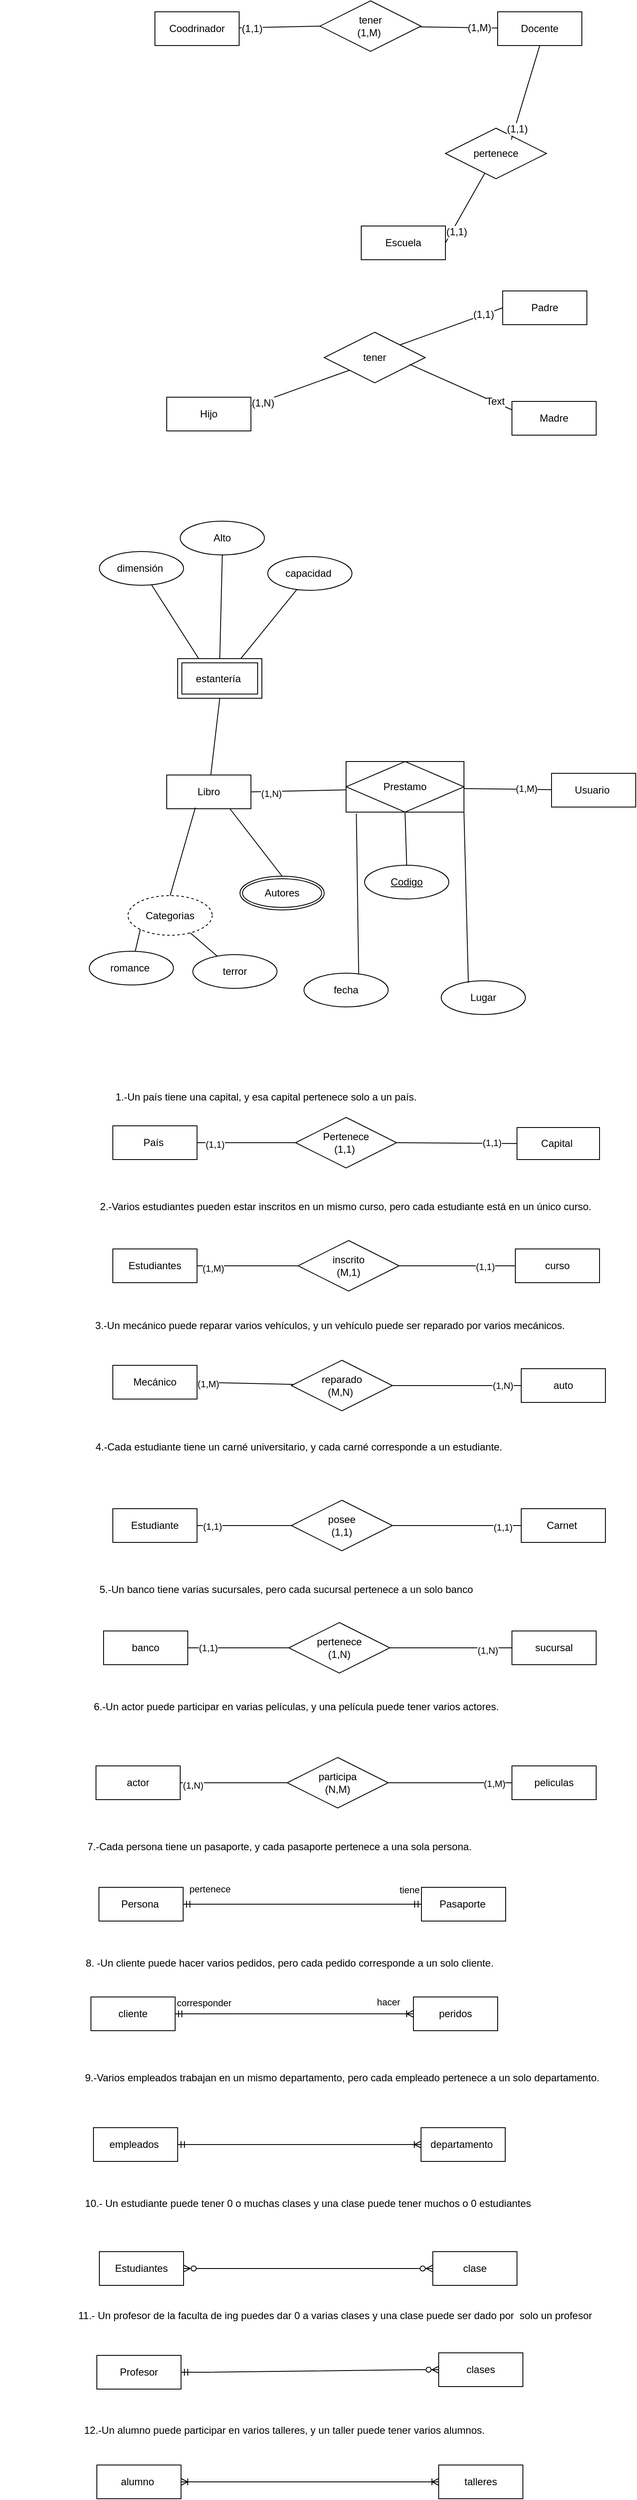 <mxfile version="28.2.0" pages="2">
  <diagram name="Página-1" id="Z_wy4QYaBFaLxKl71atI">
    <mxGraphModel dx="1084" dy="1461" grid="0" gridSize="10" guides="1" tooltips="1" connect="1" arrows="1" fold="1" page="0" pageScale="1" pageWidth="827" pageHeight="1169" math="0" shadow="0">
      <root>
        <mxCell id="0" />
        <mxCell id="1" parent="0" />
        <mxCell id="1QBh1bFtb8AoOg2LSR6a-1" value="Coodrinador" style="whiteSpace=wrap;html=1;align=center;" parent="1" vertex="1">
          <mxGeometry x="-64" y="-689" width="100" height="40" as="geometry" />
        </mxCell>
        <mxCell id="1QBh1bFtb8AoOg2LSR6a-2" value="Docente" style="whiteSpace=wrap;html=1;align=center;" parent="1" vertex="1">
          <mxGeometry x="343" y="-689" width="100" height="40" as="geometry" />
        </mxCell>
        <mxCell id="1QBh1bFtb8AoOg2LSR6a-3" value="tener&lt;div&gt;(1,M)&amp;nbsp;&lt;/div&gt;" style="shape=rhombus;perimeter=rhombusPerimeter;whiteSpace=wrap;html=1;align=center;" parent="1" vertex="1">
          <mxGeometry x="132" y="-702" width="120" height="60" as="geometry" />
        </mxCell>
        <mxCell id="1QBh1bFtb8AoOg2LSR6a-5" value="" style="endArrow=none;html=1;rounded=0;fontSize=12;startSize=8;endSize=8;curved=1;" parent="1" source="1QBh1bFtb8AoOg2LSR6a-3" target="1QBh1bFtb8AoOg2LSR6a-2" edge="1">
          <mxGeometry relative="1" as="geometry">
            <mxPoint x="104" y="-588" as="sourcePoint" />
            <mxPoint x="264" y="-588" as="targetPoint" />
          </mxGeometry>
        </mxCell>
        <mxCell id="1QBh1bFtb8AoOg2LSR6a-6" value="(1,M)" style="edgeLabel;html=1;align=center;verticalAlign=middle;resizable=0;points=[];fontSize=12;" parent="1QBh1bFtb8AoOg2LSR6a-5" vertex="1" connectable="0">
          <mxGeometry x="0.508" relative="1" as="geometry">
            <mxPoint as="offset" />
          </mxGeometry>
        </mxCell>
        <mxCell id="1QBh1bFtb8AoOg2LSR6a-9" value="" style="endArrow=none;html=1;rounded=0;fontSize=12;startSize=8;endSize=8;curved=1;entryX=0;entryY=0.5;entryDx=0;entryDy=0;" parent="1" source="1QBh1bFtb8AoOg2LSR6a-1" target="1QBh1bFtb8AoOg2LSR6a-3" edge="1">
          <mxGeometry relative="1" as="geometry">
            <mxPoint x="-22" y="-672.5" as="sourcePoint" />
            <mxPoint x="114" y="-663" as="targetPoint" />
          </mxGeometry>
        </mxCell>
        <mxCell id="1QBh1bFtb8AoOg2LSR6a-10" value="(1,1)" style="edgeLabel;html=1;align=center;verticalAlign=middle;resizable=0;points=[];fontSize=12;" parent="1QBh1bFtb8AoOg2LSR6a-9" vertex="1" connectable="0">
          <mxGeometry x="-0.684" y="-1" relative="1" as="geometry">
            <mxPoint as="offset" />
          </mxGeometry>
        </mxCell>
        <mxCell id="1QBh1bFtb8AoOg2LSR6a-11" value="pertenece" style="shape=rhombus;perimeter=rhombusPerimeter;whiteSpace=wrap;html=1;align=center;" parent="1" vertex="1">
          <mxGeometry x="281" y="-551" width="120" height="60" as="geometry" />
        </mxCell>
        <mxCell id="1QBh1bFtb8AoOg2LSR6a-12" value="" style="endArrow=none;html=1;rounded=0;fontSize=12;startSize=8;endSize=8;curved=1;exitX=0.652;exitY=0.227;exitDx=0;exitDy=0;exitPerimeter=0;entryX=0.5;entryY=1;entryDx=0;entryDy=0;" parent="1" source="1QBh1bFtb8AoOg2LSR6a-11" target="1QBh1bFtb8AoOg2LSR6a-2" edge="1">
          <mxGeometry relative="1" as="geometry">
            <mxPoint x="252" y="-649" as="sourcePoint" />
            <mxPoint x="412" y="-649" as="targetPoint" />
          </mxGeometry>
        </mxCell>
        <mxCell id="1QBh1bFtb8AoOg2LSR6a-13" value="(1,1)" style="edgeLabel;html=1;align=center;verticalAlign=middle;resizable=0;points=[];fontSize=12;" parent="1QBh1bFtb8AoOg2LSR6a-12" vertex="1" connectable="0">
          <mxGeometry x="-0.75" y="-2" relative="1" as="geometry">
            <mxPoint as="offset" />
          </mxGeometry>
        </mxCell>
        <mxCell id="1QBh1bFtb8AoOg2LSR6a-14" value="Escuela" style="whiteSpace=wrap;html=1;align=center;" parent="1" vertex="1">
          <mxGeometry x="181" y="-435" width="100" height="40" as="geometry" />
        </mxCell>
        <mxCell id="1QBh1bFtb8AoOg2LSR6a-15" value="" style="endArrow=none;html=1;rounded=0;fontSize=12;startSize=8;endSize=8;curved=1;exitX=1;exitY=0.5;exitDx=0;exitDy=0;" parent="1" source="1QBh1bFtb8AoOg2LSR6a-14" target="1QBh1bFtb8AoOg2LSR6a-11" edge="1">
          <mxGeometry relative="1" as="geometry">
            <mxPoint x="238" y="-415.5" as="sourcePoint" />
            <mxPoint x="398" y="-415.5" as="targetPoint" />
          </mxGeometry>
        </mxCell>
        <mxCell id="1QBh1bFtb8AoOg2LSR6a-16" value="(1,1)" style="edgeLabel;html=1;align=center;verticalAlign=middle;resizable=0;points=[];fontSize=12;" parent="1QBh1bFtb8AoOg2LSR6a-15" vertex="1" connectable="0">
          <mxGeometry x="-0.606" y="-5" relative="1" as="geometry">
            <mxPoint x="-1" as="offset" />
          </mxGeometry>
        </mxCell>
        <mxCell id="1QBh1bFtb8AoOg2LSR6a-17" value="Madre" style="whiteSpace=wrap;html=1;align=center;" parent="1" vertex="1">
          <mxGeometry x="360" y="-227" width="100" height="40" as="geometry" />
        </mxCell>
        <mxCell id="1QBh1bFtb8AoOg2LSR6a-18" value="Hijo" style="whiteSpace=wrap;html=1;align=center;" parent="1" vertex="1">
          <mxGeometry x="-50" y="-232" width="100" height="40" as="geometry" />
        </mxCell>
        <mxCell id="1QBh1bFtb8AoOg2LSR6a-19" value="Padre" style="whiteSpace=wrap;html=1;align=center;" parent="1" vertex="1">
          <mxGeometry x="349" y="-358" width="100" height="40" as="geometry" />
        </mxCell>
        <mxCell id="1QBh1bFtb8AoOg2LSR6a-21" value="tener" style="shape=rhombus;perimeter=rhombusPerimeter;whiteSpace=wrap;html=1;align=center;" parent="1" vertex="1">
          <mxGeometry x="137" y="-309" width="120" height="60" as="geometry" />
        </mxCell>
        <mxCell id="1QBh1bFtb8AoOg2LSR6a-22" value="" style="endArrow=none;html=1;rounded=0;fontSize=12;startSize=8;endSize=8;curved=1;entryX=0;entryY=1;entryDx=0;entryDy=0;exitX=1;exitY=0.25;exitDx=0;exitDy=0;" parent="1" source="1QBh1bFtb8AoOg2LSR6a-18" target="1QBh1bFtb8AoOg2LSR6a-21" edge="1">
          <mxGeometry relative="1" as="geometry">
            <mxPoint x="121" y="-185" as="sourcePoint" />
            <mxPoint x="241" y="-190" as="targetPoint" />
          </mxGeometry>
        </mxCell>
        <mxCell id="1QBh1bFtb8AoOg2LSR6a-25" value="(1,N)" style="edgeLabel;html=1;align=center;verticalAlign=middle;resizable=0;points=[];fontSize=12;" parent="1QBh1bFtb8AoOg2LSR6a-22" vertex="1" connectable="0">
          <mxGeometry x="-0.774" y="-2" relative="1" as="geometry">
            <mxPoint as="offset" />
          </mxGeometry>
        </mxCell>
        <mxCell id="1QBh1bFtb8AoOg2LSR6a-23" value="" style="endArrow=none;html=1;rounded=0;fontSize=12;startSize=8;endSize=8;curved=1;entryX=0;entryY=0.5;entryDx=0;entryDy=0;exitX=1;exitY=0;exitDx=0;exitDy=0;" parent="1" source="1QBh1bFtb8AoOg2LSR6a-21" target="1QBh1bFtb8AoOg2LSR6a-19" edge="1">
          <mxGeometry relative="1" as="geometry">
            <mxPoint x="155" y="-338.5" as="sourcePoint" />
            <mxPoint x="315" y="-338.5" as="targetPoint" />
          </mxGeometry>
        </mxCell>
        <mxCell id="1QBh1bFtb8AoOg2LSR6a-24" value="(1,1)" style="edgeLabel;html=1;align=center;verticalAlign=middle;resizable=0;points=[];fontSize=12;" parent="1QBh1bFtb8AoOg2LSR6a-23" vertex="1" connectable="0">
          <mxGeometry x="0.827" y="-2" relative="1" as="geometry">
            <mxPoint x="-13" y="2" as="offset" />
          </mxGeometry>
        </mxCell>
        <mxCell id="1QBh1bFtb8AoOg2LSR6a-26" value="" style="endArrow=none;html=1;rounded=0;fontSize=12;startSize=8;endSize=8;curved=1;entryX=0;entryY=0.25;entryDx=0;entryDy=0;exitX=0.845;exitY=0.633;exitDx=0;exitDy=0;exitPerimeter=0;" parent="1" source="1QBh1bFtb8AoOg2LSR6a-21" target="1QBh1bFtb8AoOg2LSR6a-17" edge="1">
          <mxGeometry relative="1" as="geometry">
            <mxPoint x="253" y="-236" as="sourcePoint" />
            <mxPoint x="390" y="-265" as="targetPoint" />
          </mxGeometry>
        </mxCell>
        <mxCell id="1QBh1bFtb8AoOg2LSR6a-27" value="Text" style="edgeLabel;html=1;align=center;verticalAlign=middle;resizable=0;points=[];fontSize=12;" parent="1QBh1bFtb8AoOg2LSR6a-26" vertex="1" connectable="0">
          <mxGeometry x="0.661" y="2" relative="1" as="geometry">
            <mxPoint y="1" as="offset" />
          </mxGeometry>
        </mxCell>
        <mxCell id="LA9E5oyjjPzwOx9P_sH3-1" value="&lt;font style=&quot;vertical-align: inherit;&quot; dir=&quot;auto&quot;&gt;&lt;font style=&quot;vertical-align: inherit;&quot; dir=&quot;auto&quot;&gt;&lt;font style=&quot;vertical-align: inherit;&quot; dir=&quot;auto&quot;&gt;&lt;font style=&quot;vertical-align: inherit;&quot; dir=&quot;auto&quot;&gt;Libro&lt;/font&gt;&lt;/font&gt;&lt;/font&gt;&lt;/font&gt;" style="whiteSpace=wrap;html=1;align=center;" parent="1" vertex="1">
          <mxGeometry x="-50" y="216" width="100" height="40" as="geometry" />
        </mxCell>
        <mxCell id="LA9E5oyjjPzwOx9P_sH3-2" value="&lt;font style=&quot;vertical-align: inherit;&quot; dir=&quot;auto&quot;&gt;&lt;font style=&quot;vertical-align: inherit;&quot; dir=&quot;auto&quot;&gt;Usuario&amp;nbsp;&lt;/font&gt;&lt;/font&gt;" style="whiteSpace=wrap;html=1;align=center;" parent="1" vertex="1">
          <mxGeometry x="407" y="214" width="100" height="40" as="geometry" />
        </mxCell>
        <mxCell id="LA9E5oyjjPzwOx9P_sH3-4" value="" style="endArrow=none;html=1;rounded=0;exitX=1;exitY=0.5;exitDx=0;exitDy=0;" parent="1" source="LA9E5oyjjPzwOx9P_sH3-1" edge="1">
          <mxGeometry relative="1" as="geometry">
            <mxPoint x="44" y="264" as="sourcePoint" />
            <mxPoint x="180.449" y="233.224" as="targetPoint" />
          </mxGeometry>
        </mxCell>
        <mxCell id="LA9E5oyjjPzwOx9P_sH3-7" value="(1,N)" style="edgeLabel;html=1;align=center;verticalAlign=middle;resizable=0;points=[];" parent="LA9E5oyjjPzwOx9P_sH3-4" vertex="1" connectable="0">
          <mxGeometry x="-0.677" y="-2" relative="1" as="geometry">
            <mxPoint x="3" as="offset" />
          </mxGeometry>
        </mxCell>
        <mxCell id="LA9E5oyjjPzwOx9P_sH3-5" value="" style="endArrow=none;html=1;rounded=0;exitX=1;exitY=0.5;exitDx=0;exitDy=0;" parent="1" target="LA9E5oyjjPzwOx9P_sH3-2" edge="1">
          <mxGeometry relative="1" as="geometry">
            <mxPoint x="298" y="232" as="sourcePoint" />
            <mxPoint x="403" y="210" as="targetPoint" />
          </mxGeometry>
        </mxCell>
        <mxCell id="LA9E5oyjjPzwOx9P_sH3-6" value="&lt;font style=&quot;vertical-align: inherit;&quot; dir=&quot;auto&quot;&gt;&lt;font style=&quot;vertical-align: inherit;&quot; dir=&quot;auto&quot;&gt;(1,M)&lt;/font&gt;&lt;/font&gt;" style="edgeLabel;html=1;align=center;verticalAlign=middle;resizable=0;points=[];" parent="LA9E5oyjjPzwOx9P_sH3-5" vertex="1" connectable="0">
          <mxGeometry x="0.439" y="1" relative="1" as="geometry">
            <mxPoint as="offset" />
          </mxGeometry>
        </mxCell>
        <mxCell id="LA9E5oyjjPzwOx9P_sH3-16" value="Lugar" style="ellipse;whiteSpace=wrap;html=1;align=center;" parent="1" vertex="1">
          <mxGeometry x="276" y="460" width="100" height="40" as="geometry" />
        </mxCell>
        <mxCell id="LA9E5oyjjPzwOx9P_sH3-17" value="" style="endArrow=none;html=1;rounded=0;entryX=0.087;entryY=1.03;entryDx=0;entryDy=0;exitX=0.65;exitY=0.075;exitDx=0;exitDy=0;exitPerimeter=0;entryPerimeter=0;" parent="1" source="LA9E5oyjjPzwOx9P_sH3-50" target="LA9E5oyjjPzwOx9P_sH3-20" edge="1">
          <mxGeometry relative="1" as="geometry">
            <mxPoint x="176" y="458" as="sourcePoint" />
            <mxPoint x="163" y="270" as="targetPoint" />
            <Array as="points" />
          </mxGeometry>
        </mxCell>
        <mxCell id="LA9E5oyjjPzwOx9P_sH3-18" value="" style="endArrow=none;html=1;rounded=0;entryX=1;entryY=1;entryDx=0;entryDy=0;exitX=0.322;exitY=0.055;exitDx=0;exitDy=0;exitPerimeter=0;" parent="1" source="LA9E5oyjjPzwOx9P_sH3-16" target="LA9E5oyjjPzwOx9P_sH3-20" edge="1">
          <mxGeometry relative="1" as="geometry">
            <mxPoint x="157" y="302" as="sourcePoint" />
            <mxPoint x="274.96" y="248.98" as="targetPoint" />
          </mxGeometry>
        </mxCell>
        <mxCell id="LA9E5oyjjPzwOx9P_sH3-19" value="" style="endArrow=none;html=1;rounded=0;exitX=0.5;exitY=0;exitDx=0;exitDy=0;entryX=0.5;entryY=1;entryDx=0;entryDy=0;" parent="1" source="LA9E5oyjjPzwOx9P_sH3-21" target="LA9E5oyjjPzwOx9P_sH3-20" edge="1">
          <mxGeometry relative="1" as="geometry">
            <mxPoint x="231" y="327" as="sourcePoint" />
            <mxPoint x="221" y="290" as="targetPoint" />
          </mxGeometry>
        </mxCell>
        <mxCell id="LA9E5oyjjPzwOx9P_sH3-20" value="Prestamo" style="shape=associativeEntity;whiteSpace=wrap;html=1;align=center;" parent="1" vertex="1">
          <mxGeometry x="163" y="200" width="140" height="60" as="geometry" />
        </mxCell>
        <mxCell id="LA9E5oyjjPzwOx9P_sH3-21" value="Codigo" style="ellipse;whiteSpace=wrap;html=1;align=center;fontStyle=4;" parent="1" vertex="1">
          <mxGeometry x="185" y="323" width="100" height="40" as="geometry" />
        </mxCell>
        <mxCell id="LA9E5oyjjPzwOx9P_sH3-22" value="" style="endArrow=none;html=1;rounded=0;exitX=0.5;exitY=1;exitDx=0;exitDy=0;" parent="1" source="LA9E5oyjjPzwOx9P_sH3-23" target="LA9E5oyjjPzwOx9P_sH3-1" edge="1">
          <mxGeometry relative="1" as="geometry">
            <mxPoint x="4" y="135" as="sourcePoint" />
            <mxPoint x="140" y="182" as="targetPoint" />
          </mxGeometry>
        </mxCell>
        <mxCell id="LA9E5oyjjPzwOx9P_sH3-23" value="estantería&amp;nbsp;" style="shape=ext;margin=3;double=1;whiteSpace=wrap;html=1;align=center;" parent="1" vertex="1">
          <mxGeometry x="-37" y="78" width="100" height="47" as="geometry" />
        </mxCell>
        <mxCell id="LA9E5oyjjPzwOx9P_sH3-24" value="" style="endArrow=none;html=1;rounded=0;entryX=0.25;entryY=0;entryDx=0;entryDy=0;exitX=0.61;exitY=0.95;exitDx=0;exitDy=0;exitPerimeter=0;" parent="1" source="LA9E5oyjjPzwOx9P_sH3-27" target="LA9E5oyjjPzwOx9P_sH3-23" edge="1">
          <mxGeometry relative="1" as="geometry">
            <mxPoint x="-20" y="19" as="sourcePoint" />
            <mxPoint x="-12" y="72" as="targetPoint" />
          </mxGeometry>
        </mxCell>
        <mxCell id="LA9E5oyjjPzwOx9P_sH3-25" value="" style="endArrow=none;html=1;rounded=0;exitX=0.75;exitY=0;exitDx=0;exitDy=0;" parent="1" source="LA9E5oyjjPzwOx9P_sH3-23" target="LA9E5oyjjPzwOx9P_sH3-26" edge="1">
          <mxGeometry relative="1" as="geometry">
            <mxPoint x="184" y="172" as="sourcePoint" />
            <mxPoint x="65" y="-1" as="targetPoint" />
          </mxGeometry>
        </mxCell>
        <mxCell id="LA9E5oyjjPzwOx9P_sH3-26" value="capacidad&amp;nbsp;" style="ellipse;whiteSpace=wrap;html=1;align=center;" parent="1" vertex="1">
          <mxGeometry x="70" y="-43" width="100" height="40" as="geometry" />
        </mxCell>
        <mxCell id="LA9E5oyjjPzwOx9P_sH3-27" value="dimensión&amp;nbsp;" style="ellipse;whiteSpace=wrap;html=1;align=center;" parent="1" vertex="1">
          <mxGeometry x="-130" y="-49" width="100" height="40" as="geometry" />
        </mxCell>
        <mxCell id="LA9E5oyjjPzwOx9P_sH3-28" value="" style="endArrow=none;html=1;rounded=0;entryX=0.5;entryY=0;entryDx=0;entryDy=0;exitX=0.5;exitY=1;exitDx=0;exitDy=0;" parent="1" source="LA9E5oyjjPzwOx9P_sH3-29" target="LA9E5oyjjPzwOx9P_sH3-23" edge="1">
          <mxGeometry relative="1" as="geometry">
            <mxPoint x="11.5" y="-37" as="sourcePoint" />
            <mxPoint x="26" y="41" as="targetPoint" />
          </mxGeometry>
        </mxCell>
        <mxCell id="LA9E5oyjjPzwOx9P_sH3-29" value="Alto" style="ellipse;whiteSpace=wrap;html=1;align=center;" parent="1" vertex="1">
          <mxGeometry x="-34" y="-85" width="100" height="40" as="geometry" />
        </mxCell>
        <mxCell id="LA9E5oyjjPzwOx9P_sH3-30" value="Autores" style="ellipse;shape=doubleEllipse;margin=3;whiteSpace=wrap;html=1;align=center;" parent="1" vertex="1">
          <mxGeometry x="37" y="336" width="100" height="40" as="geometry" />
        </mxCell>
        <mxCell id="LA9E5oyjjPzwOx9P_sH3-31" value="Categorias" style="ellipse;whiteSpace=wrap;html=1;align=center;dashed=1;" parent="1" vertex="1">
          <mxGeometry x="-96" y="359" width="100" height="47" as="geometry" />
        </mxCell>
        <mxCell id="LA9E5oyjjPzwOx9P_sH3-33" value="" style="endArrow=none;html=1;rounded=0;exitX=0.75;exitY=1;exitDx=0;exitDy=0;entryX=0.5;entryY=0;entryDx=0;entryDy=0;" parent="1" source="LA9E5oyjjPzwOx9P_sH3-1" target="LA9E5oyjjPzwOx9P_sH3-30" edge="1">
          <mxGeometry relative="1" as="geometry">
            <mxPoint x="88" y="272" as="sourcePoint" />
            <mxPoint x="248" y="272" as="targetPoint" />
          </mxGeometry>
        </mxCell>
        <mxCell id="LA9E5oyjjPzwOx9P_sH3-34" value="" style="endArrow=none;html=1;rounded=0;entryX=0.34;entryY=0.965;entryDx=0;entryDy=0;entryPerimeter=0;exitX=0.5;exitY=0;exitDx=0;exitDy=0;" parent="1" source="LA9E5oyjjPzwOx9P_sH3-31" target="LA9E5oyjjPzwOx9P_sH3-1" edge="1">
          <mxGeometry relative="1" as="geometry">
            <mxPoint x="-123" y="310" as="sourcePoint" />
            <mxPoint x="37" y="310" as="targetPoint" />
          </mxGeometry>
        </mxCell>
        <mxCell id="LA9E5oyjjPzwOx9P_sH3-35" value="" style="endArrow=none;html=1;rounded=0;entryX=0;entryY=1;entryDx=0;entryDy=0;" parent="1" source="LA9E5oyjjPzwOx9P_sH3-36" target="LA9E5oyjjPzwOx9P_sH3-31" edge="1">
          <mxGeometry relative="1" as="geometry">
            <mxPoint x="-90" y="437" as="sourcePoint" />
            <mxPoint x="70" y="437" as="targetPoint" />
          </mxGeometry>
        </mxCell>
        <mxCell id="LA9E5oyjjPzwOx9P_sH3-37" value="" style="endArrow=none;html=1;rounded=0;entryX=0;entryY=1;entryDx=0;entryDy=0;" parent="1" target="LA9E5oyjjPzwOx9P_sH3-36" edge="1">
          <mxGeometry relative="1" as="geometry">
            <mxPoint x="-90" y="437" as="sourcePoint" />
            <mxPoint x="-82" y="399" as="targetPoint" />
          </mxGeometry>
        </mxCell>
        <mxCell id="LA9E5oyjjPzwOx9P_sH3-36" value="romance&amp;nbsp;" style="ellipse;whiteSpace=wrap;html=1;align=center;" parent="1" vertex="1">
          <mxGeometry x="-142" y="425" width="100" height="40" as="geometry" />
        </mxCell>
        <mxCell id="LA9E5oyjjPzwOx9P_sH3-38" value="" style="endArrow=none;html=1;rounded=0;" parent="1" source="LA9E5oyjjPzwOx9P_sH3-31" target="LA9E5oyjjPzwOx9P_sH3-39" edge="1">
          <mxGeometry relative="1" as="geometry">
            <mxPoint x="88" y="472" as="sourcePoint" />
            <mxPoint x="9" y="447" as="targetPoint" />
          </mxGeometry>
        </mxCell>
        <mxCell id="LA9E5oyjjPzwOx9P_sH3-39" value="terror" style="ellipse;whiteSpace=wrap;html=1;align=center;" parent="1" vertex="1">
          <mxGeometry x="-19" y="429" width="100" height="40" as="geometry" />
        </mxCell>
        <mxCell id="LA9E5oyjjPzwOx9P_sH3-40" value="País&amp;nbsp;" style="whiteSpace=wrap;html=1;align=center;" parent="1" vertex="1">
          <mxGeometry x="-114" y="632" width="100" height="40" as="geometry" />
        </mxCell>
        <mxCell id="LA9E5oyjjPzwOx9P_sH3-41" value="Capital&amp;nbsp;" style="whiteSpace=wrap;html=1;align=center;" parent="1" vertex="1">
          <mxGeometry x="366" y="634" width="98" height="38" as="geometry" />
        </mxCell>
        <mxCell id="LA9E5oyjjPzwOx9P_sH3-42" value="Pertenece&lt;div&gt;(1,1)&amp;nbsp;&lt;/div&gt;" style="shape=rhombus;perimeter=rhombusPerimeter;whiteSpace=wrap;html=1;align=center;" parent="1" vertex="1">
          <mxGeometry x="103" y="622" width="120" height="60" as="geometry" />
        </mxCell>
        <mxCell id="LA9E5oyjjPzwOx9P_sH3-43" value="" style="endArrow=none;html=1;rounded=0;entryX=0;entryY=0.5;entryDx=0;entryDy=0;exitX=1;exitY=0.5;exitDx=0;exitDy=0;" parent="1" source="LA9E5oyjjPzwOx9P_sH3-40" target="LA9E5oyjjPzwOx9P_sH3-42" edge="1">
          <mxGeometry relative="1" as="geometry">
            <mxPoint x="-2" y="654" as="sourcePoint" />
            <mxPoint x="158" y="654" as="targetPoint" />
          </mxGeometry>
        </mxCell>
        <mxCell id="LA9E5oyjjPzwOx9P_sH3-49" value="(1,1)" style="edgeLabel;html=1;align=center;verticalAlign=middle;resizable=0;points=[];" parent="LA9E5oyjjPzwOx9P_sH3-43" vertex="1" connectable="0">
          <mxGeometry x="-0.644" y="-2" relative="1" as="geometry">
            <mxPoint as="offset" />
          </mxGeometry>
        </mxCell>
        <mxCell id="LA9E5oyjjPzwOx9P_sH3-45" value="" style="endArrow=none;html=1;rounded=0;entryX=0;entryY=0.5;entryDx=0;entryDy=0;exitX=1;exitY=0.5;exitDx=0;exitDy=0;" parent="1" source="LA9E5oyjjPzwOx9P_sH3-42" target="LA9E5oyjjPzwOx9P_sH3-41" edge="1">
          <mxGeometry relative="1" as="geometry">
            <mxPoint x="240" y="663" as="sourcePoint" />
            <mxPoint x="340" y="651.5" as="targetPoint" />
          </mxGeometry>
        </mxCell>
        <mxCell id="LA9E5oyjjPzwOx9P_sH3-48" value="(1,1)" style="edgeLabel;html=1;align=center;verticalAlign=middle;resizable=0;points=[];" parent="LA9E5oyjjPzwOx9P_sH3-45" vertex="1" connectable="0">
          <mxGeometry x="0.58" y="1" relative="1" as="geometry">
            <mxPoint as="offset" />
          </mxGeometry>
        </mxCell>
        <mxCell id="LA9E5oyjjPzwOx9P_sH3-50" value="fecha" style="ellipse;whiteSpace=wrap;html=1;align=center;" parent="1" vertex="1">
          <mxGeometry x="113" y="451" width="100" height="40" as="geometry" />
        </mxCell>
        <mxCell id="LA9E5oyjjPzwOx9P_sH3-52" value="Estudiantes" style="whiteSpace=wrap;html=1;align=center;" parent="1" vertex="1">
          <mxGeometry x="-114" y="778" width="100" height="40" as="geometry" />
        </mxCell>
        <mxCell id="LA9E5oyjjPzwOx9P_sH3-53" value="curso" style="whiteSpace=wrap;html=1;align=center;" parent="1" vertex="1">
          <mxGeometry x="364" y="778" width="100" height="40" as="geometry" />
        </mxCell>
        <mxCell id="LA9E5oyjjPzwOx9P_sH3-54" value="inscrito&lt;div&gt;(M,1)&lt;/div&gt;" style="shape=rhombus;perimeter=rhombusPerimeter;whiteSpace=wrap;html=1;align=center;" parent="1" vertex="1">
          <mxGeometry x="106" y="768" width="120" height="60" as="geometry" />
        </mxCell>
        <mxCell id="LA9E5oyjjPzwOx9P_sH3-55" value="" style="endArrow=none;html=1;rounded=0;exitX=1;exitY=0.5;exitDx=0;exitDy=0;entryX=0;entryY=0.5;entryDx=0;entryDy=0;" parent="1" source="LA9E5oyjjPzwOx9P_sH3-52" target="LA9E5oyjjPzwOx9P_sH3-54" edge="1">
          <mxGeometry relative="1" as="geometry">
            <mxPoint y="843" as="sourcePoint" />
            <mxPoint x="160" y="843" as="targetPoint" />
          </mxGeometry>
        </mxCell>
        <mxCell id="LA9E5oyjjPzwOx9P_sH3-58" value="(1,M)" style="edgeLabel;html=1;align=center;verticalAlign=middle;resizable=0;points=[];" parent="LA9E5oyjjPzwOx9P_sH3-55" vertex="1" connectable="0">
          <mxGeometry x="-0.687" y="-3" relative="1" as="geometry">
            <mxPoint as="offset" />
          </mxGeometry>
        </mxCell>
        <mxCell id="LA9E5oyjjPzwOx9P_sH3-56" value="" style="endArrow=none;html=1;rounded=0;entryX=0;entryY=0.5;entryDx=0;entryDy=0;" parent="1" source="LA9E5oyjjPzwOx9P_sH3-54" target="LA9E5oyjjPzwOx9P_sH3-53" edge="1">
          <mxGeometry relative="1" as="geometry">
            <mxPoint x="209" y="837" as="sourcePoint" />
            <mxPoint x="344" y="808" as="targetPoint" />
          </mxGeometry>
        </mxCell>
        <mxCell id="LA9E5oyjjPzwOx9P_sH3-57" value="(1,1)" style="edgeLabel;html=1;align=center;verticalAlign=middle;resizable=0;points=[];" parent="LA9E5oyjjPzwOx9P_sH3-56" vertex="1" connectable="0">
          <mxGeometry x="0.475" y="-1" relative="1" as="geometry">
            <mxPoint as="offset" />
          </mxGeometry>
        </mxCell>
        <mxCell id="LA9E5oyjjPzwOx9P_sH3-59" value="Mecánico" style="whiteSpace=wrap;html=1;align=center;" parent="1" vertex="1">
          <mxGeometry x="-114" y="916" width="100" height="40" as="geometry" />
        </mxCell>
        <mxCell id="LA9E5oyjjPzwOx9P_sH3-60" value="1.-Un país tiene una capital, y esa capital pertenece solo a un país." style="text;html=1;align=center;verticalAlign=middle;whiteSpace=wrap;rounded=0;" parent="1" vertex="1">
          <mxGeometry x="-195" y="583" width="526" height="30" as="geometry" />
        </mxCell>
        <mxCell id="LA9E5oyjjPzwOx9P_sH3-61" value="2.-Varios estudiantes pueden estar inscritos en un mismo curso, pero cada estudiante está en un único curso." style="text;html=1;align=center;verticalAlign=middle;whiteSpace=wrap;rounded=0;" parent="1" vertex="1">
          <mxGeometry x="-146" y="713" width="617" height="30" as="geometry" />
        </mxCell>
        <mxCell id="LA9E5oyjjPzwOx9P_sH3-62" value="3.-Un mecánico puede reparar varios vehículos, y un vehículo puede ser reparado por varios mecánicos." style="text;html=1;align=center;verticalAlign=middle;whiteSpace=wrap;rounded=0;" parent="1" vertex="1">
          <mxGeometry x="-188" y="854" width="664" height="30" as="geometry" />
        </mxCell>
        <mxCell id="LA9E5oyjjPzwOx9P_sH3-63" value="reparado&lt;div&gt;(M,N)&amp;nbsp;&lt;/div&gt;" style="shape=rhombus;perimeter=rhombusPerimeter;whiteSpace=wrap;html=1;align=center;" parent="1" vertex="1">
          <mxGeometry x="98" y="910" width="120" height="60" as="geometry" />
        </mxCell>
        <mxCell id="LA9E5oyjjPzwOx9P_sH3-64" value="auto" style="whiteSpace=wrap;html=1;align=center;" parent="1" vertex="1">
          <mxGeometry x="371" y="920" width="100" height="40" as="geometry" />
        </mxCell>
        <mxCell id="LA9E5oyjjPzwOx9P_sH3-65" value="" style="endArrow=none;html=1;rounded=0;exitX=1;exitY=0.5;exitDx=0;exitDy=0;" parent="1" source="LA9E5oyjjPzwOx9P_sH3-59" target="LA9E5oyjjPzwOx9P_sH3-63" edge="1">
          <mxGeometry relative="1" as="geometry">
            <mxPoint x="-6" y="1005" as="sourcePoint" />
            <mxPoint x="154" y="1005" as="targetPoint" />
          </mxGeometry>
        </mxCell>
        <mxCell id="LA9E5oyjjPzwOx9P_sH3-67" value="(1,M)" style="edgeLabel;html=1;align=center;verticalAlign=middle;resizable=0;points=[];" parent="LA9E5oyjjPzwOx9P_sH3-65" vertex="1" connectable="0">
          <mxGeometry x="-0.769" y="-1" relative="1" as="geometry">
            <mxPoint as="offset" />
          </mxGeometry>
        </mxCell>
        <mxCell id="LA9E5oyjjPzwOx9P_sH3-66" value="" style="endArrow=none;html=1;rounded=0;exitX=1;exitY=0.5;exitDx=0;exitDy=0;entryX=0;entryY=0.5;entryDx=0;entryDy=0;" parent="1" source="LA9E5oyjjPzwOx9P_sH3-63" target="LA9E5oyjjPzwOx9P_sH3-64" edge="1">
          <mxGeometry relative="1" as="geometry">
            <mxPoint x="80" y="990" as="sourcePoint" />
            <mxPoint x="240" y="990" as="targetPoint" />
          </mxGeometry>
        </mxCell>
        <mxCell id="LA9E5oyjjPzwOx9P_sH3-68" value="(1,N)" style="edgeLabel;html=1;align=center;verticalAlign=middle;resizable=0;points=[];" parent="LA9E5oyjjPzwOx9P_sH3-66" vertex="1" connectable="0">
          <mxGeometry x="0.715" relative="1" as="geometry">
            <mxPoint as="offset" />
          </mxGeometry>
        </mxCell>
        <mxCell id="LA9E5oyjjPzwOx9P_sH3-69" value="4.-Cada estudiante tiene un carné universitario, y cada carné corresponde a un estudiante." style="text;html=1;align=center;verticalAlign=middle;whiteSpace=wrap;rounded=0;" parent="1" vertex="1">
          <mxGeometry x="-225" y="998" width="664" height="30" as="geometry" />
        </mxCell>
        <mxCell id="LA9E5oyjjPzwOx9P_sH3-70" value="Estudiante" style="whiteSpace=wrap;html=1;align=center;" parent="1" vertex="1">
          <mxGeometry x="-114" y="1086" width="100" height="40" as="geometry" />
        </mxCell>
        <mxCell id="LA9E5oyjjPzwOx9P_sH3-71" value="Carnet&amp;nbsp;" style="whiteSpace=wrap;html=1;align=center;" parent="1" vertex="1">
          <mxGeometry x="371" y="1086" width="100" height="40" as="geometry" />
        </mxCell>
        <mxCell id="LA9E5oyjjPzwOx9P_sH3-72" value="posee&lt;div&gt;(1,1)&lt;/div&gt;" style="shape=rhombus;perimeter=rhombusPerimeter;whiteSpace=wrap;html=1;align=center;" parent="1" vertex="1">
          <mxGeometry x="98" y="1076" width="120" height="60" as="geometry" />
        </mxCell>
        <mxCell id="LA9E5oyjjPzwOx9P_sH3-73" value="" style="endArrow=none;html=1;rounded=0;exitX=1;exitY=0.5;exitDx=0;exitDy=0;entryX=0;entryY=0.5;entryDx=0;entryDy=0;" parent="1" source="LA9E5oyjjPzwOx9P_sH3-70" target="LA9E5oyjjPzwOx9P_sH3-72" edge="1">
          <mxGeometry relative="1" as="geometry">
            <mxPoint x="17" y="1127" as="sourcePoint" />
            <mxPoint x="177" y="1127" as="targetPoint" />
          </mxGeometry>
        </mxCell>
        <mxCell id="LA9E5oyjjPzwOx9P_sH3-76" value="(1,1)" style="edgeLabel;html=1;align=center;verticalAlign=middle;resizable=0;points=[];" parent="LA9E5oyjjPzwOx9P_sH3-73" vertex="1" connectable="0">
          <mxGeometry x="-0.691" y="-1" relative="1" as="geometry">
            <mxPoint as="offset" />
          </mxGeometry>
        </mxCell>
        <mxCell id="LA9E5oyjjPzwOx9P_sH3-74" value="" style="endArrow=none;html=1;rounded=0;exitX=1;exitY=0.5;exitDx=0;exitDy=0;entryX=0;entryY=0.5;entryDx=0;entryDy=0;" parent="1" source="LA9E5oyjjPzwOx9P_sH3-72" target="LA9E5oyjjPzwOx9P_sH3-71" edge="1">
          <mxGeometry relative="1" as="geometry">
            <mxPoint x="226" y="1167" as="sourcePoint" />
            <mxPoint x="344" y="1112" as="targetPoint" />
          </mxGeometry>
        </mxCell>
        <mxCell id="LA9E5oyjjPzwOx9P_sH3-75" value="(1,1)" style="edgeLabel;html=1;align=center;verticalAlign=middle;resizable=0;points=[];" parent="LA9E5oyjjPzwOx9P_sH3-74" vertex="1" connectable="0">
          <mxGeometry x="0.699" y="-2" relative="1" as="geometry">
            <mxPoint x="1" as="offset" />
          </mxGeometry>
        </mxCell>
        <mxCell id="LA9E5oyjjPzwOx9P_sH3-77" value="&lt;br&gt;5.-Un banco tiene varias sucursales, pero cada sucursal pertenece a un solo banco&lt;div&gt;&lt;br/&gt;&lt;/div&gt;" style="text;html=1;align=center;verticalAlign=middle;whiteSpace=wrap;rounded=0;" parent="1" vertex="1">
          <mxGeometry x="-240" y="1167" width="664" height="30" as="geometry" />
        </mxCell>
        <mxCell id="HGpZejXIL41u5Z6vYXGR-1" value="banco" style="whiteSpace=wrap;html=1;align=center;" vertex="1" parent="1">
          <mxGeometry x="-125" y="1231" width="100" height="40" as="geometry" />
        </mxCell>
        <mxCell id="HGpZejXIL41u5Z6vYXGR-2" value="&lt;div&gt;pertenece&lt;/div&gt;&lt;div&gt;(1,N)&lt;/div&gt;" style="shape=rhombus;perimeter=rhombusPerimeter;whiteSpace=wrap;html=1;align=center;" vertex="1" parent="1">
          <mxGeometry x="95" y="1221" width="120" height="60" as="geometry" />
        </mxCell>
        <mxCell id="HGpZejXIL41u5Z6vYXGR-3" value="sucursal" style="whiteSpace=wrap;html=1;align=center;" vertex="1" parent="1">
          <mxGeometry x="360" y="1231" width="100" height="40" as="geometry" />
        </mxCell>
        <mxCell id="HGpZejXIL41u5Z6vYXGR-4" value="" style="endArrow=none;html=1;rounded=0;exitX=1;exitY=0.5;exitDx=0;exitDy=0;" edge="1" parent="1" source="HGpZejXIL41u5Z6vYXGR-1" target="HGpZejXIL41u5Z6vYXGR-2">
          <mxGeometry relative="1" as="geometry">
            <mxPoint x="61" y="1352" as="sourcePoint" />
            <mxPoint x="221" y="1352" as="targetPoint" />
          </mxGeometry>
        </mxCell>
        <mxCell id="HGpZejXIL41u5Z6vYXGR-7" value="(1,1)" style="edgeLabel;html=1;align=center;verticalAlign=middle;resizable=0;points=[];" vertex="1" connectable="0" parent="HGpZejXIL41u5Z6vYXGR-4">
          <mxGeometry x="-0.602" relative="1" as="geometry">
            <mxPoint as="offset" />
          </mxGeometry>
        </mxCell>
        <mxCell id="HGpZejXIL41u5Z6vYXGR-5" value="" style="endArrow=none;html=1;rounded=0;exitX=1;exitY=0.5;exitDx=0;exitDy=0;entryX=0;entryY=0.5;entryDx=0;entryDy=0;" edge="1" parent="1" source="HGpZejXIL41u5Z6vYXGR-2" target="HGpZejXIL41u5Z6vYXGR-3">
          <mxGeometry relative="1" as="geometry">
            <mxPoint x="235" y="1397" as="sourcePoint" />
            <mxPoint x="395" y="1397" as="targetPoint" />
          </mxGeometry>
        </mxCell>
        <mxCell id="HGpZejXIL41u5Z6vYXGR-6" value="(1,N)" style="edgeLabel;html=1;align=center;verticalAlign=middle;resizable=0;points=[];" vertex="1" connectable="0" parent="HGpZejXIL41u5Z6vYXGR-5">
          <mxGeometry x="0.595" y="-3" relative="1" as="geometry">
            <mxPoint as="offset" />
          </mxGeometry>
        </mxCell>
        <mxCell id="HGpZejXIL41u5Z6vYXGR-8" value="&lt;div&gt;6.-Un actor puede participar en varias películas, y una película puede tener varios actores.&lt;/div&gt;" style="text;html=1;align=center;verticalAlign=middle;whiteSpace=wrap;rounded=0;" vertex="1" parent="1">
          <mxGeometry x="-228" y="1306" width="664" height="30" as="geometry" />
        </mxCell>
        <mxCell id="HGpZejXIL41u5Z6vYXGR-10" value="participa&lt;div&gt;(N,M)&lt;/div&gt;" style="shape=rhombus;perimeter=rhombusPerimeter;whiteSpace=wrap;html=1;align=center;" vertex="1" parent="1">
          <mxGeometry x="93" y="1381" width="120" height="60" as="geometry" />
        </mxCell>
        <mxCell id="HGpZejXIL41u5Z6vYXGR-12" value="" style="endArrow=none;html=1;rounded=0;" edge="1" parent="1" source="HGpZejXIL41u5Z6vYXGR-11">
          <mxGeometry relative="1" as="geometry">
            <mxPoint x="213" y="1411" as="sourcePoint" />
            <mxPoint x="373" y="1411" as="targetPoint" />
          </mxGeometry>
        </mxCell>
        <mxCell id="HGpZejXIL41u5Z6vYXGR-14" value="" style="endArrow=none;html=1;rounded=0;" edge="1" parent="1" source="HGpZejXIL41u5Z6vYXGR-10" target="HGpZejXIL41u5Z6vYXGR-11">
          <mxGeometry relative="1" as="geometry">
            <mxPoint x="213" y="1411" as="sourcePoint" />
            <mxPoint x="373" y="1411" as="targetPoint" />
          </mxGeometry>
        </mxCell>
        <mxCell id="HGpZejXIL41u5Z6vYXGR-17" value="(1,M)" style="edgeLabel;html=1;align=center;verticalAlign=middle;resizable=0;points=[];" vertex="1" connectable="0" parent="HGpZejXIL41u5Z6vYXGR-14">
          <mxGeometry x="0.713" y="-1" relative="1" as="geometry">
            <mxPoint as="offset" />
          </mxGeometry>
        </mxCell>
        <mxCell id="HGpZejXIL41u5Z6vYXGR-11" value="peliculas" style="whiteSpace=wrap;html=1;align=center;" vertex="1" parent="1">
          <mxGeometry x="360" y="1391" width="100" height="40" as="geometry" />
        </mxCell>
        <mxCell id="HGpZejXIL41u5Z6vYXGR-15" value="" style="endArrow=none;html=1;rounded=0;entryX=0;entryY=0.5;entryDx=0;entryDy=0;exitX=1;exitY=0.5;exitDx=0;exitDy=0;" edge="1" parent="1" source="HGpZejXIL41u5Z6vYXGR-16" target="HGpZejXIL41u5Z6vYXGR-10">
          <mxGeometry relative="1" as="geometry">
            <mxPoint x="2" y="1423" as="sourcePoint" />
            <mxPoint x="68" y="1417" as="targetPoint" />
          </mxGeometry>
        </mxCell>
        <mxCell id="HGpZejXIL41u5Z6vYXGR-18" value="(1,N)" style="edgeLabel;html=1;align=center;verticalAlign=middle;resizable=0;points=[];" vertex="1" connectable="0" parent="HGpZejXIL41u5Z6vYXGR-15">
          <mxGeometry x="-0.76" y="-3" relative="1" as="geometry">
            <mxPoint as="offset" />
          </mxGeometry>
        </mxCell>
        <mxCell id="HGpZejXIL41u5Z6vYXGR-16" value="actor" style="whiteSpace=wrap;html=1;align=center;" vertex="1" parent="1">
          <mxGeometry x="-134" y="1391" width="100" height="40" as="geometry" />
        </mxCell>
        <mxCell id="HGpZejXIL41u5Z6vYXGR-19" value="&lt;div&gt;7.-Cada persona tiene un pasaporte, y cada pasaporte pertenece a una sola persona.&lt;/div&gt;" style="text;html=1;align=center;verticalAlign=middle;whiteSpace=wrap;rounded=0;" vertex="1" parent="1">
          <mxGeometry x="-248" y="1472" width="664" height="30" as="geometry" />
        </mxCell>
        <mxCell id="HGpZejXIL41u5Z6vYXGR-20" value="Persona&amp;nbsp;" style="whiteSpace=wrap;html=1;align=center;" vertex="1" parent="1">
          <mxGeometry x="-130.5" y="1535" width="100" height="40" as="geometry" />
        </mxCell>
        <mxCell id="HGpZejXIL41u5Z6vYXGR-21" value="Pasaporte&amp;nbsp;" style="whiteSpace=wrap;html=1;align=center;" vertex="1" parent="1">
          <mxGeometry x="252.5" y="1535" width="100" height="40" as="geometry" />
        </mxCell>
        <mxCell id="HGpZejXIL41u5Z6vYXGR-35" value="" style="edgeStyle=entityRelationEdgeStyle;fontSize=12;html=1;endArrow=ERmandOne;startArrow=ERmandOne;rounded=0;exitX=1;exitY=0.5;exitDx=0;exitDy=0;entryX=0;entryY=0.5;entryDx=0;entryDy=0;" edge="1" parent="1" source="HGpZejXIL41u5Z6vYXGR-20" target="HGpZejXIL41u5Z6vYXGR-21">
          <mxGeometry width="100" height="100" relative="1" as="geometry">
            <mxPoint x="0.5" y="1695" as="sourcePoint" />
            <mxPoint x="100.5" y="1595" as="targetPoint" />
          </mxGeometry>
        </mxCell>
        <mxCell id="HGpZejXIL41u5Z6vYXGR-36" value="tiene" style="edgeLabel;html=1;align=center;verticalAlign=middle;resizable=0;points=[];" vertex="1" connectable="0" parent="HGpZejXIL41u5Z6vYXGR-35">
          <mxGeometry x="0.709" y="-2" relative="1" as="geometry">
            <mxPoint x="26" y="-19" as="offset" />
          </mxGeometry>
        </mxCell>
        <mxCell id="HGpZejXIL41u5Z6vYXGR-37" value="pertenece" style="edgeLabel;html=1;align=center;verticalAlign=middle;resizable=0;points=[];" vertex="1" connectable="0" parent="HGpZejXIL41u5Z6vYXGR-35">
          <mxGeometry x="-0.812" relative="1" as="geometry">
            <mxPoint x="5" y="-18" as="offset" />
          </mxGeometry>
        </mxCell>
        <mxCell id="HGpZejXIL41u5Z6vYXGR-38" value="&lt;div&gt;8. -Un cliente puede hacer varios pedidos, pero cada pedido corresponde a un solo cliente.&lt;/div&gt;" style="text;html=1;align=center;verticalAlign=middle;whiteSpace=wrap;rounded=0;" vertex="1" parent="1">
          <mxGeometry x="-236" y="1610" width="664" height="30" as="geometry" />
        </mxCell>
        <mxCell id="HGpZejXIL41u5Z6vYXGR-39" value="cliente" style="whiteSpace=wrap;html=1;align=center;" vertex="1" parent="1">
          <mxGeometry x="-140" y="1665" width="100" height="40" as="geometry" />
        </mxCell>
        <mxCell id="HGpZejXIL41u5Z6vYXGR-40" value="peridos" style="whiteSpace=wrap;html=1;align=center;" vertex="1" parent="1">
          <mxGeometry x="243" y="1665" width="100" height="40" as="geometry" />
        </mxCell>
        <mxCell id="HGpZejXIL41u5Z6vYXGR-42" value="" style="edgeStyle=entityRelationEdgeStyle;fontSize=12;html=1;endArrow=ERoneToMany;startArrow=ERmandOne;rounded=0;exitX=1;exitY=0.5;exitDx=0;exitDy=0;entryX=0;entryY=0.5;entryDx=0;entryDy=0;" edge="1" parent="1" source="HGpZejXIL41u5Z6vYXGR-39" target="HGpZejXIL41u5Z6vYXGR-40">
          <mxGeometry width="100" height="100" relative="1" as="geometry">
            <mxPoint x="10" y="1715" as="sourcePoint" />
            <mxPoint x="110" y="1615" as="targetPoint" />
          </mxGeometry>
        </mxCell>
        <mxCell id="HGpZejXIL41u5Z6vYXGR-44" value="hacer" style="edgeLabel;html=1;align=center;verticalAlign=middle;resizable=0;points=[];" vertex="1" connectable="0" parent="HGpZejXIL41u5Z6vYXGR-42">
          <mxGeometry x="0.81" relative="1" as="geometry">
            <mxPoint x="-3" y="-14" as="offset" />
          </mxGeometry>
        </mxCell>
        <mxCell id="HGpZejXIL41u5Z6vYXGR-45" value="corresponder" style="edgeLabel;html=1;align=center;verticalAlign=middle;resizable=0;points=[];" vertex="1" connectable="0" parent="HGpZejXIL41u5Z6vYXGR-42">
          <mxGeometry x="-0.886" y="-3" relative="1" as="geometry">
            <mxPoint x="18" y="-16" as="offset" />
          </mxGeometry>
        </mxCell>
        <mxCell id="HGpZejXIL41u5Z6vYXGR-43" value="9.-Varios empleados trabajan en un mismo departamento, pero cada empleado pertenece a un solo departamento." style="text;whiteSpace=wrap;html=1;" vertex="1" parent="1">
          <mxGeometry x="-149.5" y="1747" width="631" height="51" as="geometry" />
        </mxCell>
        <mxCell id="HGpZejXIL41u5Z6vYXGR-46" value="empleados&amp;nbsp;" style="whiteSpace=wrap;html=1;align=center;" vertex="1" parent="1">
          <mxGeometry x="-137" y="1820" width="100" height="40" as="geometry" />
        </mxCell>
        <mxCell id="HGpZejXIL41u5Z6vYXGR-47" value="departamento&amp;nbsp;" style="whiteSpace=wrap;html=1;align=center;" vertex="1" parent="1">
          <mxGeometry x="252" y="1820" width="100" height="40" as="geometry" />
        </mxCell>
        <mxCell id="HGpZejXIL41u5Z6vYXGR-48" value="" style="edgeStyle=entityRelationEdgeStyle;fontSize=12;html=1;endArrow=ERoneToMany;startArrow=ERmandOne;rounded=0;exitX=1;exitY=0.5;exitDx=0;exitDy=0;entryX=0;entryY=0.5;entryDx=0;entryDy=0;" edge="1" parent="1" source="HGpZejXIL41u5Z6vYXGR-46" target="HGpZejXIL41u5Z6vYXGR-47">
          <mxGeometry width="100" height="100" relative="1" as="geometry">
            <mxPoint x="80" y="1833" as="sourcePoint" />
            <mxPoint x="180" y="1733" as="targetPoint" />
          </mxGeometry>
        </mxCell>
        <mxCell id="HGpZejXIL41u5Z6vYXGR-49" value="10.- Un estudiante puede tener 0 o muchas clases y una clase puede tener muchos o 0 estudiantes&amp;nbsp;" style="text;whiteSpace=wrap;html=1;" vertex="1" parent="1">
          <mxGeometry x="-148.995" y="1895.995" width="550" height="36" as="geometry" />
        </mxCell>
        <mxCell id="HGpZejXIL41u5Z6vYXGR-50" value="" style="edgeStyle=entityRelationEdgeStyle;fontSize=12;html=1;endArrow=ERzeroToMany;endFill=1;startArrow=ERzeroToMany;rounded=0;exitX=1;exitY=0.5;exitDx=0;exitDy=0;" edge="1" parent="1" source="HGpZejXIL41u5Z6vYXGR-52" target="HGpZejXIL41u5Z6vYXGR-51">
          <mxGeometry width="100" height="100" relative="1" as="geometry">
            <mxPoint x="-16" y="1987" as="sourcePoint" />
            <mxPoint x="210" y="1996" as="targetPoint" />
          </mxGeometry>
        </mxCell>
        <mxCell id="HGpZejXIL41u5Z6vYXGR-51" value="clase" style="whiteSpace=wrap;html=1;align=center;" vertex="1" parent="1">
          <mxGeometry x="266" y="1967.0" width="100" height="40" as="geometry" />
        </mxCell>
        <mxCell id="HGpZejXIL41u5Z6vYXGR-52" value="Estudiantes" style="whiteSpace=wrap;html=1;align=center;" vertex="1" parent="1">
          <mxGeometry x="-130" y="1967" width="100" height="40" as="geometry" />
        </mxCell>
        <mxCell id="HGpZejXIL41u5Z6vYXGR-54" value="11.- Un profesor de la faculta de ing puedes dar 0 a varias clases y una clase puede ser dado por&amp;nbsp; solo un profesor&amp;nbsp;" style="text;whiteSpace=wrap;html=1;" vertex="1" parent="1">
          <mxGeometry x="-157" y="2029" width="617" height="36" as="geometry" />
        </mxCell>
        <mxCell id="HGpZejXIL41u5Z6vYXGR-55" value="Profesor" style="whiteSpace=wrap;html=1;align=center;" vertex="1" parent="1">
          <mxGeometry x="-133" y="2090" width="100" height="40" as="geometry" />
        </mxCell>
        <mxCell id="HGpZejXIL41u5Z6vYXGR-56" value="clases" style="whiteSpace=wrap;html=1;align=center;" vertex="1" parent="1">
          <mxGeometry x="273" y="2087" width="100" height="40" as="geometry" />
        </mxCell>
        <mxCell id="HGpZejXIL41u5Z6vYXGR-57" value="" style="edgeStyle=entityRelationEdgeStyle;fontSize=12;html=1;endArrow=ERzeroToMany;startArrow=ERmandOne;rounded=0;exitX=1;exitY=0.5;exitDx=0;exitDy=0;entryX=0;entryY=0.5;entryDx=0;entryDy=0;" edge="1" parent="1" source="HGpZejXIL41u5Z6vYXGR-55" target="HGpZejXIL41u5Z6vYXGR-56">
          <mxGeometry width="100" height="100" relative="1" as="geometry">
            <mxPoint x="60" y="2146" as="sourcePoint" />
            <mxPoint x="160" y="2046" as="targetPoint" />
          </mxGeometry>
        </mxCell>
        <mxCell id="HGpZejXIL41u5Z6vYXGR-58" value="12.-Un alumno puede participar en varios talleres, y un taller puede tener varios alumnos." style="text;whiteSpace=wrap;html=1;" vertex="1" parent="1">
          <mxGeometry x="-150.5" y="2165" width="617" height="36" as="geometry" />
        </mxCell>
        <mxCell id="HGpZejXIL41u5Z6vYXGR-59" value="alumno&amp;nbsp;" style="whiteSpace=wrap;html=1;align=center;" vertex="1" parent="1">
          <mxGeometry x="-133" y="2220" width="100" height="40" as="geometry" />
        </mxCell>
        <mxCell id="HGpZejXIL41u5Z6vYXGR-60" value="talleres" style="whiteSpace=wrap;html=1;align=center;" vertex="1" parent="1">
          <mxGeometry x="273" y="2220" width="100" height="40" as="geometry" />
        </mxCell>
        <mxCell id="HGpZejXIL41u5Z6vYXGR-61" value="" style="edgeStyle=entityRelationEdgeStyle;fontSize=12;html=1;endArrow=ERoneToMany;startArrow=ERoneToMany;rounded=0;exitX=1;exitY=0.5;exitDx=0;exitDy=0;entryX=0;entryY=0.5;entryDx=0;entryDy=0;" edge="1" parent="1" source="HGpZejXIL41u5Z6vYXGR-59" target="HGpZejXIL41u5Z6vYXGR-60">
          <mxGeometry width="100" height="100" relative="1" as="geometry">
            <mxPoint x="36" y="2170" as="sourcePoint" />
            <mxPoint x="136" y="2070" as="targetPoint" />
          </mxGeometry>
        </mxCell>
      </root>
    </mxGraphModel>
  </diagram>
  <diagram id="Wj8ns0lZprf3CEDbqcQ8" name="Página-2">
    <mxGraphModel dx="1407" dy="562" grid="1" gridSize="10" guides="1" tooltips="1" connect="1" arrows="1" fold="1" page="1" pageScale="1" pageWidth="827" pageHeight="1169" math="0" shadow="0">
      <root>
        <mxCell id="0" />
        <mxCell id="1" parent="0" />
        <mxCell id="GbBaamxe7wp4p92IOW2o-1" value="Director Técnico" style="shape=table;startSize=30;container=1;collapsible=1;childLayout=tableLayout;fixedRows=1;rowLines=0;fontStyle=1;align=center;resizeLast=1;html=1;" vertex="1" parent="1">
          <mxGeometry x="70" y="400" width="180" height="120" as="geometry" />
        </mxCell>
        <mxCell id="GbBaamxe7wp4p92IOW2o-2" value="" style="shape=tableRow;horizontal=0;startSize=0;swimlaneHead=0;swimlaneBody=0;fillColor=none;collapsible=0;dropTarget=0;points=[[0,0.5],[1,0.5]];portConstraint=eastwest;top=0;left=0;right=0;bottom=1;" vertex="1" parent="GbBaamxe7wp4p92IOW2o-1">
          <mxGeometry y="30" width="180" height="30" as="geometry" />
        </mxCell>
        <mxCell id="GbBaamxe7wp4p92IOW2o-3" value="PK" style="shape=partialRectangle;connectable=0;fillColor=none;top=0;left=0;bottom=0;right=0;fontStyle=1;overflow=hidden;whiteSpace=wrap;html=1;" vertex="1" parent="GbBaamxe7wp4p92IOW2o-2">
          <mxGeometry width="30" height="30" as="geometry">
            <mxRectangle width="30" height="30" as="alternateBounds" />
          </mxGeometry>
        </mxCell>
        <mxCell id="GbBaamxe7wp4p92IOW2o-4" value="COD DT" style="shape=partialRectangle;connectable=0;fillColor=none;top=0;left=0;bottom=0;right=0;align=left;spacingLeft=6;fontStyle=5;overflow=hidden;whiteSpace=wrap;html=1;" vertex="1" parent="GbBaamxe7wp4p92IOW2o-2">
          <mxGeometry x="30" width="150" height="30" as="geometry">
            <mxRectangle width="150" height="30" as="alternateBounds" />
          </mxGeometry>
        </mxCell>
        <mxCell id="GbBaamxe7wp4p92IOW2o-5" value="" style="shape=tableRow;horizontal=0;startSize=0;swimlaneHead=0;swimlaneBody=0;fillColor=none;collapsible=0;dropTarget=0;points=[[0,0.5],[1,0.5]];portConstraint=eastwest;top=0;left=0;right=0;bottom=0;" vertex="1" parent="GbBaamxe7wp4p92IOW2o-1">
          <mxGeometry y="60" width="180" height="30" as="geometry" />
        </mxCell>
        <mxCell id="GbBaamxe7wp4p92IOW2o-6" value="" style="shape=partialRectangle;connectable=0;fillColor=none;top=0;left=0;bottom=0;right=0;editable=1;overflow=hidden;whiteSpace=wrap;html=1;" vertex="1" parent="GbBaamxe7wp4p92IOW2o-5">
          <mxGeometry width="30" height="30" as="geometry">
            <mxRectangle width="30" height="30" as="alternateBounds" />
          </mxGeometry>
        </mxCell>
        <mxCell id="GbBaamxe7wp4p92IOW2o-7" value="nombre_dt" style="shape=partialRectangle;connectable=0;fillColor=none;top=0;left=0;bottom=0;right=0;align=left;spacingLeft=6;overflow=hidden;whiteSpace=wrap;html=1;" vertex="1" parent="GbBaamxe7wp4p92IOW2o-5">
          <mxGeometry x="30" width="150" height="30" as="geometry">
            <mxRectangle width="150" height="30" as="alternateBounds" />
          </mxGeometry>
        </mxCell>
        <mxCell id="GbBaamxe7wp4p92IOW2o-8" value="" style="shape=tableRow;horizontal=0;startSize=0;swimlaneHead=0;swimlaneBody=0;fillColor=none;collapsible=0;dropTarget=0;points=[[0,0.5],[1,0.5]];portConstraint=eastwest;top=0;left=0;right=0;bottom=0;" vertex="1" parent="GbBaamxe7wp4p92IOW2o-1">
          <mxGeometry y="90" width="180" height="30" as="geometry" />
        </mxCell>
        <mxCell id="GbBaamxe7wp4p92IOW2o-9" value="" style="shape=partialRectangle;connectable=0;fillColor=none;top=0;left=0;bottom=0;right=0;editable=1;overflow=hidden;whiteSpace=wrap;html=1;" vertex="1" parent="GbBaamxe7wp4p92IOW2o-8">
          <mxGeometry width="30" height="30" as="geometry">
            <mxRectangle width="30" height="30" as="alternateBounds" />
          </mxGeometry>
        </mxCell>
        <mxCell id="GbBaamxe7wp4p92IOW2o-10" value="fecNac_dt" style="shape=partialRectangle;connectable=0;fillColor=none;top=0;left=0;bottom=0;right=0;align=left;spacingLeft=6;overflow=hidden;whiteSpace=wrap;html=1;" vertex="1" parent="GbBaamxe7wp4p92IOW2o-8">
          <mxGeometry x="30" width="150" height="30" as="geometry">
            <mxRectangle width="150" height="30" as="alternateBounds" />
          </mxGeometry>
        </mxCell>
        <mxCell id="GbBaamxe7wp4p92IOW2o-14" value="Equipo de Futbol" style="shape=table;startSize=30;container=1;collapsible=1;childLayout=tableLayout;fixedRows=1;rowLines=0;fontStyle=1;align=center;resizeLast=1;html=1;" vertex="1" parent="1">
          <mxGeometry x="360" y="400" width="180" height="120" as="geometry" />
        </mxCell>
        <mxCell id="GbBaamxe7wp4p92IOW2o-15" value="" style="shape=tableRow;horizontal=0;startSize=0;swimlaneHead=0;swimlaneBody=0;fillColor=none;collapsible=0;dropTarget=0;points=[[0,0.5],[1,0.5]];portConstraint=eastwest;top=0;left=0;right=0;bottom=1;" vertex="1" parent="GbBaamxe7wp4p92IOW2o-14">
          <mxGeometry y="30" width="180" height="30" as="geometry" />
        </mxCell>
        <mxCell id="GbBaamxe7wp4p92IOW2o-16" value="PK" style="shape=partialRectangle;connectable=0;fillColor=none;top=0;left=0;bottom=0;right=0;fontStyle=1;overflow=hidden;whiteSpace=wrap;html=1;" vertex="1" parent="GbBaamxe7wp4p92IOW2o-15">
          <mxGeometry width="30" height="30" as="geometry">
            <mxRectangle width="30" height="30" as="alternateBounds" />
          </mxGeometry>
        </mxCell>
        <mxCell id="GbBaamxe7wp4p92IOW2o-17" value="COD EF" style="shape=partialRectangle;connectable=0;fillColor=none;top=0;left=0;bottom=0;right=0;align=left;spacingLeft=6;fontStyle=5;overflow=hidden;whiteSpace=wrap;html=1;" vertex="1" parent="GbBaamxe7wp4p92IOW2o-15">
          <mxGeometry x="30" width="150" height="30" as="geometry">
            <mxRectangle width="150" height="30" as="alternateBounds" />
          </mxGeometry>
        </mxCell>
        <mxCell id="GbBaamxe7wp4p92IOW2o-18" value="" style="shape=tableRow;horizontal=0;startSize=0;swimlaneHead=0;swimlaneBody=0;fillColor=none;collapsible=0;dropTarget=0;points=[[0,0.5],[1,0.5]];portConstraint=eastwest;top=0;left=0;right=0;bottom=0;" vertex="1" parent="GbBaamxe7wp4p92IOW2o-14">
          <mxGeometry y="60" width="180" height="30" as="geometry" />
        </mxCell>
        <mxCell id="GbBaamxe7wp4p92IOW2o-19" value="" style="shape=partialRectangle;connectable=0;fillColor=none;top=0;left=0;bottom=0;right=0;editable=1;overflow=hidden;whiteSpace=wrap;html=1;" vertex="1" parent="GbBaamxe7wp4p92IOW2o-18">
          <mxGeometry width="30" height="30" as="geometry">
            <mxRectangle width="30" height="30" as="alternateBounds" />
          </mxGeometry>
        </mxCell>
        <mxCell id="GbBaamxe7wp4p92IOW2o-20" value="nombre_ef" style="shape=partialRectangle;connectable=0;fillColor=none;top=0;left=0;bottom=0;right=0;align=left;spacingLeft=6;overflow=hidden;whiteSpace=wrap;html=1;" vertex="1" parent="GbBaamxe7wp4p92IOW2o-18">
          <mxGeometry x="30" width="150" height="30" as="geometry">
            <mxRectangle width="150" height="30" as="alternateBounds" />
          </mxGeometry>
        </mxCell>
        <mxCell id="GbBaamxe7wp4p92IOW2o-24" value="" style="shape=tableRow;horizontal=0;startSize=0;swimlaneHead=0;swimlaneBody=0;fillColor=none;collapsible=0;dropTarget=0;points=[[0,0.5],[1,0.5]];portConstraint=eastwest;top=0;left=0;right=0;bottom=0;" vertex="1" parent="GbBaamxe7wp4p92IOW2o-14">
          <mxGeometry y="90" width="180" height="30" as="geometry" />
        </mxCell>
        <mxCell id="GbBaamxe7wp4p92IOW2o-25" value="FK" style="shape=partialRectangle;connectable=0;fillColor=none;top=0;left=0;bottom=0;right=0;editable=1;overflow=hidden;whiteSpace=wrap;html=1;" vertex="1" parent="GbBaamxe7wp4p92IOW2o-24">
          <mxGeometry width="30" height="30" as="geometry">
            <mxRectangle width="30" height="30" as="alternateBounds" />
          </mxGeometry>
        </mxCell>
        <mxCell id="GbBaamxe7wp4p92IOW2o-26" value="COD DT" style="shape=partialRectangle;connectable=0;fillColor=none;top=0;left=0;bottom=0;right=0;align=left;spacingLeft=6;overflow=hidden;whiteSpace=wrap;html=1;" vertex="1" parent="GbBaamxe7wp4p92IOW2o-24">
          <mxGeometry x="30" width="150" height="30" as="geometry">
            <mxRectangle width="150" height="30" as="alternateBounds" />
          </mxGeometry>
        </mxCell>
        <mxCell id="GbBaamxe7wp4p92IOW2o-32" value="" style="edgeStyle=elbowEdgeStyle;elbow=horizontal;endArrow=classic;html=1;curved=0;rounded=0;endSize=8;startSize=8;exitX=1;exitY=0.5;exitDx=0;exitDy=0;entryX=0;entryY=0.5;entryDx=0;entryDy=0;" edge="1" parent="1" source="GbBaamxe7wp4p92IOW2o-2" target="GbBaamxe7wp4p92IOW2o-24">
          <mxGeometry width="50" height="50" relative="1" as="geometry">
            <mxPoint x="290" y="610" as="sourcePoint" />
            <mxPoint x="340" y="560" as="targetPoint" />
          </mxGeometry>
        </mxCell>
        <mxCell id="GbBaamxe7wp4p92IOW2o-34" value="" style="line;strokeWidth=1;rotatable=0;dashed=0;labelPosition=right;align=left;verticalAlign=middle;spacingTop=0;spacingLeft=6;points=[];portConstraint=eastwest;" vertex="1" parent="1">
          <mxGeometry x="360" y="490" width="180" height="10" as="geometry" />
        </mxCell>
        <mxCell id="GbBaamxe7wp4p92IOW2o-35" value="Profesor" style="shape=table;startSize=30;container=1;collapsible=1;childLayout=tableLayout;fixedRows=1;rowLines=0;fontStyle=1;align=center;resizeLast=1;html=1;" vertex="1" parent="1">
          <mxGeometry x="50" y="940" width="180" height="120" as="geometry" />
        </mxCell>
        <mxCell id="GbBaamxe7wp4p92IOW2o-36" value="" style="shape=tableRow;horizontal=0;startSize=0;swimlaneHead=0;swimlaneBody=0;fillColor=none;collapsible=0;dropTarget=0;points=[[0,0.5],[1,0.5]];portConstraint=eastwest;top=0;left=0;right=0;bottom=1;" vertex="1" parent="GbBaamxe7wp4p92IOW2o-35">
          <mxGeometry y="30" width="180" height="30" as="geometry" />
        </mxCell>
        <mxCell id="GbBaamxe7wp4p92IOW2o-37" value="PK" style="shape=partialRectangle;connectable=0;fillColor=none;top=0;left=0;bottom=0;right=0;fontStyle=1;overflow=hidden;whiteSpace=wrap;html=1;" vertex="1" parent="GbBaamxe7wp4p92IOW2o-36">
          <mxGeometry width="30" height="30" as="geometry">
            <mxRectangle width="30" height="30" as="alternateBounds" />
          </mxGeometry>
        </mxCell>
        <mxCell id="GbBaamxe7wp4p92IOW2o-38" value="id_profesor" style="shape=partialRectangle;connectable=0;fillColor=none;top=0;left=0;bottom=0;right=0;align=left;spacingLeft=6;fontStyle=5;overflow=hidden;whiteSpace=wrap;html=1;" vertex="1" parent="GbBaamxe7wp4p92IOW2o-36">
          <mxGeometry x="30" width="150" height="30" as="geometry">
            <mxRectangle width="150" height="30" as="alternateBounds" />
          </mxGeometry>
        </mxCell>
        <mxCell id="GbBaamxe7wp4p92IOW2o-39" value="" style="shape=tableRow;horizontal=0;startSize=0;swimlaneHead=0;swimlaneBody=0;fillColor=none;collapsible=0;dropTarget=0;points=[[0,0.5],[1,0.5]];portConstraint=eastwest;top=0;left=0;right=0;bottom=0;" vertex="1" parent="GbBaamxe7wp4p92IOW2o-35">
          <mxGeometry y="60" width="180" height="30" as="geometry" />
        </mxCell>
        <mxCell id="GbBaamxe7wp4p92IOW2o-40" value="" style="shape=partialRectangle;connectable=0;fillColor=none;top=0;left=0;bottom=0;right=0;editable=1;overflow=hidden;whiteSpace=wrap;html=1;" vertex="1" parent="GbBaamxe7wp4p92IOW2o-39">
          <mxGeometry width="30" height="30" as="geometry">
            <mxRectangle width="30" height="30" as="alternateBounds" />
          </mxGeometry>
        </mxCell>
        <mxCell id="GbBaamxe7wp4p92IOW2o-41" value="nombre" style="shape=partialRectangle;connectable=0;fillColor=none;top=0;left=0;bottom=0;right=0;align=left;spacingLeft=6;overflow=hidden;whiteSpace=wrap;html=1;" vertex="1" parent="GbBaamxe7wp4p92IOW2o-39">
          <mxGeometry x="30" width="150" height="30" as="geometry">
            <mxRectangle width="150" height="30" as="alternateBounds" />
          </mxGeometry>
        </mxCell>
        <mxCell id="GbBaamxe7wp4p92IOW2o-42" value="" style="shape=tableRow;horizontal=0;startSize=0;swimlaneHead=0;swimlaneBody=0;fillColor=none;collapsible=0;dropTarget=0;points=[[0,0.5],[1,0.5]];portConstraint=eastwest;top=0;left=0;right=0;bottom=0;" vertex="1" parent="GbBaamxe7wp4p92IOW2o-35">
          <mxGeometry y="90" width="180" height="30" as="geometry" />
        </mxCell>
        <mxCell id="GbBaamxe7wp4p92IOW2o-43" value="" style="shape=partialRectangle;connectable=0;fillColor=none;top=0;left=0;bottom=0;right=0;editable=1;overflow=hidden;whiteSpace=wrap;html=1;" vertex="1" parent="GbBaamxe7wp4p92IOW2o-42">
          <mxGeometry width="30" height="30" as="geometry">
            <mxRectangle width="30" height="30" as="alternateBounds" />
          </mxGeometry>
        </mxCell>
        <mxCell id="GbBaamxe7wp4p92IOW2o-44" value="especialidad" style="shape=partialRectangle;connectable=0;fillColor=none;top=0;left=0;bottom=0;right=0;align=left;spacingLeft=6;overflow=hidden;whiteSpace=wrap;html=1;" vertex="1" parent="GbBaamxe7wp4p92IOW2o-42">
          <mxGeometry x="30" width="150" height="30" as="geometry">
            <mxRectangle width="150" height="30" as="alternateBounds" />
          </mxGeometry>
        </mxCell>
        <mxCell id="GbBaamxe7wp4p92IOW2o-48" value="clase" style="shape=table;startSize=30;container=1;collapsible=1;childLayout=tableLayout;fixedRows=1;rowLines=0;fontStyle=1;align=center;resizeLast=1;html=1;" vertex="1" parent="1">
          <mxGeometry x="380" y="940" width="180" height="150" as="geometry" />
        </mxCell>
        <mxCell id="GbBaamxe7wp4p92IOW2o-49" value="" style="shape=tableRow;horizontal=0;startSize=0;swimlaneHead=0;swimlaneBody=0;fillColor=none;collapsible=0;dropTarget=0;points=[[0,0.5],[1,0.5]];portConstraint=eastwest;top=0;left=0;right=0;bottom=1;" vertex="1" parent="GbBaamxe7wp4p92IOW2o-48">
          <mxGeometry y="30" width="180" height="30" as="geometry" />
        </mxCell>
        <mxCell id="GbBaamxe7wp4p92IOW2o-50" value="PK" style="shape=partialRectangle;connectable=0;fillColor=none;top=0;left=0;bottom=0;right=0;fontStyle=1;overflow=hidden;whiteSpace=wrap;html=1;" vertex="1" parent="GbBaamxe7wp4p92IOW2o-49">
          <mxGeometry width="30" height="30" as="geometry">
            <mxRectangle width="30" height="30" as="alternateBounds" />
          </mxGeometry>
        </mxCell>
        <mxCell id="GbBaamxe7wp4p92IOW2o-51" value="id_curso" style="shape=partialRectangle;connectable=0;fillColor=none;top=0;left=0;bottom=0;right=0;align=left;spacingLeft=6;fontStyle=5;overflow=hidden;whiteSpace=wrap;html=1;" vertex="1" parent="GbBaamxe7wp4p92IOW2o-49">
          <mxGeometry x="30" width="150" height="30" as="geometry">
            <mxRectangle width="150" height="30" as="alternateBounds" />
          </mxGeometry>
        </mxCell>
        <mxCell id="GbBaamxe7wp4p92IOW2o-52" value="" style="shape=tableRow;horizontal=0;startSize=0;swimlaneHead=0;swimlaneBody=0;fillColor=none;collapsible=0;dropTarget=0;points=[[0,0.5],[1,0.5]];portConstraint=eastwest;top=0;left=0;right=0;bottom=0;" vertex="1" parent="GbBaamxe7wp4p92IOW2o-48">
          <mxGeometry y="60" width="180" height="30" as="geometry" />
        </mxCell>
        <mxCell id="GbBaamxe7wp4p92IOW2o-53" value="" style="shape=partialRectangle;connectable=0;fillColor=none;top=0;left=0;bottom=0;right=0;editable=1;overflow=hidden;whiteSpace=wrap;html=1;" vertex="1" parent="GbBaamxe7wp4p92IOW2o-52">
          <mxGeometry width="30" height="30" as="geometry">
            <mxRectangle width="30" height="30" as="alternateBounds" />
          </mxGeometry>
        </mxCell>
        <mxCell id="GbBaamxe7wp4p92IOW2o-54" value="nombre curso" style="shape=partialRectangle;connectable=0;fillColor=none;top=0;left=0;bottom=0;right=0;align=left;spacingLeft=6;overflow=hidden;whiteSpace=wrap;html=1;" vertex="1" parent="GbBaamxe7wp4p92IOW2o-52">
          <mxGeometry x="30" width="150" height="30" as="geometry">
            <mxRectangle width="150" height="30" as="alternateBounds" />
          </mxGeometry>
        </mxCell>
        <mxCell id="GbBaamxe7wp4p92IOW2o-55" value="" style="shape=tableRow;horizontal=0;startSize=0;swimlaneHead=0;swimlaneBody=0;fillColor=none;collapsible=0;dropTarget=0;points=[[0,0.5],[1,0.5]];portConstraint=eastwest;top=0;left=0;right=0;bottom=0;" vertex="1" parent="GbBaamxe7wp4p92IOW2o-48">
          <mxGeometry y="90" width="180" height="30" as="geometry" />
        </mxCell>
        <mxCell id="GbBaamxe7wp4p92IOW2o-56" value="" style="shape=partialRectangle;connectable=0;fillColor=none;top=0;left=0;bottom=0;right=0;editable=1;overflow=hidden;whiteSpace=wrap;html=1;" vertex="1" parent="GbBaamxe7wp4p92IOW2o-55">
          <mxGeometry width="30" height="30" as="geometry">
            <mxRectangle width="30" height="30" as="alternateBounds" />
          </mxGeometry>
        </mxCell>
        <mxCell id="GbBaamxe7wp4p92IOW2o-57" value="crédito&amp;nbsp;" style="shape=partialRectangle;connectable=0;fillColor=none;top=0;left=0;bottom=0;right=0;align=left;spacingLeft=6;overflow=hidden;whiteSpace=wrap;html=1;" vertex="1" parent="GbBaamxe7wp4p92IOW2o-55">
          <mxGeometry x="30" width="150" height="30" as="geometry">
            <mxRectangle width="150" height="30" as="alternateBounds" />
          </mxGeometry>
        </mxCell>
        <mxCell id="GbBaamxe7wp4p92IOW2o-58" value="" style="shape=tableRow;horizontal=0;startSize=0;swimlaneHead=0;swimlaneBody=0;fillColor=none;collapsible=0;dropTarget=0;points=[[0,0.5],[1,0.5]];portConstraint=eastwest;top=0;left=0;right=0;bottom=0;" vertex="1" parent="GbBaamxe7wp4p92IOW2o-48">
          <mxGeometry y="120" width="180" height="30" as="geometry" />
        </mxCell>
        <mxCell id="GbBaamxe7wp4p92IOW2o-59" value="FK" style="shape=partialRectangle;connectable=0;fillColor=none;top=0;left=0;bottom=0;right=0;editable=1;overflow=hidden;whiteSpace=wrap;html=1;" vertex="1" parent="GbBaamxe7wp4p92IOW2o-58">
          <mxGeometry width="30" height="30" as="geometry">
            <mxRectangle width="30" height="30" as="alternateBounds" />
          </mxGeometry>
        </mxCell>
        <mxCell id="GbBaamxe7wp4p92IOW2o-60" value="Id_profesor" style="shape=partialRectangle;connectable=0;fillColor=none;top=0;left=0;bottom=0;right=0;align=left;spacingLeft=6;overflow=hidden;whiteSpace=wrap;html=1;" vertex="1" parent="GbBaamxe7wp4p92IOW2o-58">
          <mxGeometry x="30" width="150" height="30" as="geometry">
            <mxRectangle width="150" height="30" as="alternateBounds" />
          </mxGeometry>
        </mxCell>
        <mxCell id="GbBaamxe7wp4p92IOW2o-61" value="Profesor&amp;nbsp;" style="whiteSpace=wrap;html=1;align=center;" vertex="1" parent="1">
          <mxGeometry x="50" y="840" width="100" height="40" as="geometry" />
        </mxCell>
        <mxCell id="GbBaamxe7wp4p92IOW2o-62" value="curso" style="whiteSpace=wrap;html=1;align=center;" vertex="1" parent="1">
          <mxGeometry x="460" y="840" width="100" height="40" as="geometry" />
        </mxCell>
        <mxCell id="GbBaamxe7wp4p92IOW2o-63" value="dicta&lt;div&gt;(1,N)&lt;/div&gt;" style="shape=rhombus;perimeter=rhombusPerimeter;whiteSpace=wrap;html=1;align=center;" vertex="1" parent="1">
          <mxGeometry x="230" y="830" width="120" height="60" as="geometry" />
        </mxCell>
        <mxCell id="GbBaamxe7wp4p92IOW2o-64" value="" style="endArrow=none;html=1;rounded=0;exitX=1;exitY=0.5;exitDx=0;exitDy=0;entryX=0;entryY=0.5;entryDx=0;entryDy=0;" edge="1" parent="1" source="GbBaamxe7wp4p92IOW2o-61" target="GbBaamxe7wp4p92IOW2o-63">
          <mxGeometry relative="1" as="geometry">
            <mxPoint x="110" y="960" as="sourcePoint" />
            <mxPoint x="270" y="960" as="targetPoint" />
          </mxGeometry>
        </mxCell>
        <mxCell id="GbBaamxe7wp4p92IOW2o-67" value="(1,1)" style="edgeLabel;html=1;align=center;verticalAlign=middle;resizable=0;points=[];" vertex="1" connectable="0" parent="GbBaamxe7wp4p92IOW2o-64">
          <mxGeometry x="-0.355" y="-3" relative="1" as="geometry">
            <mxPoint as="offset" />
          </mxGeometry>
        </mxCell>
        <mxCell id="GbBaamxe7wp4p92IOW2o-65" value="" style="endArrow=none;html=1;rounded=0;exitX=1;exitY=0.5;exitDx=0;exitDy=0;entryX=0;entryY=0.5;entryDx=0;entryDy=0;" edge="1" parent="1" source="GbBaamxe7wp4p92IOW2o-63" target="GbBaamxe7wp4p92IOW2o-62">
          <mxGeometry relative="1" as="geometry">
            <mxPoint x="370" y="970" as="sourcePoint" />
            <mxPoint x="530" y="970" as="targetPoint" />
          </mxGeometry>
        </mxCell>
        <mxCell id="GbBaamxe7wp4p92IOW2o-66" value="(1,N)" style="edgeLabel;html=1;align=center;verticalAlign=middle;resizable=0;points=[];" vertex="1" connectable="0" parent="GbBaamxe7wp4p92IOW2o-65">
          <mxGeometry x="0.342" y="1" relative="1" as="geometry">
            <mxPoint as="offset" />
          </mxGeometry>
        </mxCell>
        <mxCell id="GbBaamxe7wp4p92IOW2o-68" value="" style="endArrow=none;html=1;rounded=0;entryX=0;entryY=0;entryDx=0;entryDy=0;" edge="1" parent="1" source="UFVNWJQGnxnsQ-EsTise-34" target="GbBaamxe7wp4p92IOW2o-61">
          <mxGeometry relative="1" as="geometry">
            <mxPoint x="27.417" y="779.779" as="sourcePoint" />
            <mxPoint x="180" y="810" as="targetPoint" />
          </mxGeometry>
        </mxCell>
        <mxCell id="GbBaamxe7wp4p92IOW2o-71" value="" style="endArrow=none;html=1;rounded=0;entryX=0.5;entryY=0;entryDx=0;entryDy=0;" edge="1" parent="1" source="GbBaamxe7wp4p92IOW2o-72" target="GbBaamxe7wp4p92IOW2o-61">
          <mxGeometry relative="1" as="geometry">
            <mxPoint x="120" y="780" as="sourcePoint" />
            <mxPoint x="240" y="810" as="targetPoint" />
          </mxGeometry>
        </mxCell>
        <mxCell id="GbBaamxe7wp4p92IOW2o-73" value="" style="endArrow=none;html=1;rounded=0;entryX=0.5;entryY=0;entryDx=0;entryDy=0;" edge="1" parent="1" target="GbBaamxe7wp4p92IOW2o-72">
          <mxGeometry relative="1" as="geometry">
            <mxPoint x="120" y="780" as="sourcePoint" />
            <mxPoint x="100" y="840" as="targetPoint" />
          </mxGeometry>
        </mxCell>
        <mxCell id="GbBaamxe7wp4p92IOW2o-72" value="nombre" style="ellipse;whiteSpace=wrap;html=1;align=center;" vertex="1" parent="1">
          <mxGeometry x="80" y="740" width="100" height="40" as="geometry" />
        </mxCell>
        <mxCell id="GbBaamxe7wp4p92IOW2o-74" value="" style="endArrow=none;html=1;rounded=0;exitX=1;exitY=0;exitDx=0;exitDy=0;" edge="1" parent="1" source="GbBaamxe7wp4p92IOW2o-75">
          <mxGeometry relative="1" as="geometry">
            <mxPoint x="170" y="810" as="sourcePoint" />
            <mxPoint x="210" y="790" as="targetPoint" />
          </mxGeometry>
        </mxCell>
        <mxCell id="GbBaamxe7wp4p92IOW2o-76" value="" style="endArrow=none;html=1;rounded=0;exitX=1;exitY=0;exitDx=0;exitDy=0;" edge="1" parent="1" source="GbBaamxe7wp4p92IOW2o-61" target="GbBaamxe7wp4p92IOW2o-75">
          <mxGeometry relative="1" as="geometry">
            <mxPoint x="150" y="840" as="sourcePoint" />
            <mxPoint x="210" y="790" as="targetPoint" />
          </mxGeometry>
        </mxCell>
        <mxCell id="GbBaamxe7wp4p92IOW2o-75" value="especialidad" style="ellipse;whiteSpace=wrap;html=1;align=center;" vertex="1" parent="1">
          <mxGeometry x="200" y="740" width="100" height="40" as="geometry" />
        </mxCell>
        <mxCell id="GbBaamxe7wp4p92IOW2o-77" value="" style="endArrow=none;html=1;rounded=0;entryX=0;entryY=0;entryDx=0;entryDy=0;" edge="1" parent="1" source="UFVNWJQGnxnsQ-EsTise-36" target="GbBaamxe7wp4p92IOW2o-62">
          <mxGeometry relative="1" as="geometry">
            <mxPoint x="414.367" y="779.157" as="sourcePoint" />
            <mxPoint x="550" y="800" as="targetPoint" />
          </mxGeometry>
        </mxCell>
        <mxCell id="UFVNWJQGnxnsQ-EsTise-1" value="" style="endArrow=none;html=1;rounded=0;exitX=0.5;exitY=0;exitDx=0;exitDy=0;" edge="1" parent="1" source="UFVNWJQGnxnsQ-EsTise-2">
          <mxGeometry relative="1" as="geometry">
            <mxPoint x="340" y="930" as="sourcePoint" />
            <mxPoint x="510" y="780" as="targetPoint" />
          </mxGeometry>
        </mxCell>
        <mxCell id="UFVNWJQGnxnsQ-EsTise-3" value="" style="endArrow=none;html=1;rounded=0;exitX=0.5;exitY=0;exitDx=0;exitDy=0;" edge="1" parent="1" source="GbBaamxe7wp4p92IOW2o-62" target="UFVNWJQGnxnsQ-EsTise-2">
          <mxGeometry relative="1" as="geometry">
            <mxPoint x="510" y="840" as="sourcePoint" />
            <mxPoint x="510" y="780" as="targetPoint" />
          </mxGeometry>
        </mxCell>
        <mxCell id="UFVNWJQGnxnsQ-EsTise-2" value="nombre:curso" style="ellipse;whiteSpace=wrap;html=1;align=center;" vertex="1" parent="1">
          <mxGeometry x="460" y="730" width="100" height="40" as="geometry" />
        </mxCell>
        <mxCell id="UFVNWJQGnxnsQ-EsTise-4" value="" style="endArrow=none;html=1;rounded=0;exitX=1;exitY=0;exitDx=0;exitDy=0;" edge="1" parent="1" source="UFVNWJQGnxnsQ-EsTise-5">
          <mxGeometry relative="1" as="geometry">
            <mxPoint x="550" y="820" as="sourcePoint" />
            <mxPoint x="610" y="770" as="targetPoint" />
          </mxGeometry>
        </mxCell>
        <mxCell id="UFVNWJQGnxnsQ-EsTise-6" value="" style="endArrow=none;html=1;rounded=0;exitX=1;exitY=0;exitDx=0;exitDy=0;" edge="1" parent="1" source="GbBaamxe7wp4p92IOW2o-62" target="UFVNWJQGnxnsQ-EsTise-5">
          <mxGeometry relative="1" as="geometry">
            <mxPoint x="560" y="840" as="sourcePoint" />
            <mxPoint x="610" y="770" as="targetPoint" />
          </mxGeometry>
        </mxCell>
        <mxCell id="UFVNWJQGnxnsQ-EsTise-5" value="creditos" style="ellipse;whiteSpace=wrap;html=1;align=center;" vertex="1" parent="1">
          <mxGeometry x="570" y="740" width="100" height="40" as="geometry" />
        </mxCell>
        <mxCell id="UFVNWJQGnxnsQ-EsTise-7" value="" style="edgeStyle=elbowEdgeStyle;elbow=horizontal;endArrow=classic;html=1;curved=0;rounded=0;endSize=8;startSize=8;entryX=1;entryY=0.5;entryDx=0;entryDy=0;exitX=0;exitY=0.5;exitDx=0;exitDy=0;" edge="1" parent="1" source="GbBaamxe7wp4p92IOW2o-58" target="GbBaamxe7wp4p92IOW2o-36">
          <mxGeometry width="50" height="50" relative="1" as="geometry">
            <mxPoint x="280" y="880" as="sourcePoint" />
            <mxPoint x="330" y="830" as="targetPoint" />
          </mxGeometry>
        </mxCell>
        <mxCell id="UFVNWJQGnxnsQ-EsTise-8" value="Director técnico&amp;nbsp;" style="whiteSpace=wrap;html=1;align=center;" vertex="1" parent="1">
          <mxGeometry x="-10" y="280" width="100" height="40" as="geometry" />
        </mxCell>
        <mxCell id="UFVNWJQGnxnsQ-EsTise-9" value="Equipo de futbol" style="whiteSpace=wrap;html=1;align=center;" vertex="1" parent="1">
          <mxGeometry x="510" y="280" width="100" height="40" as="geometry" />
        </mxCell>
        <mxCell id="UFVNWJQGnxnsQ-EsTise-10" value="comanda&lt;div&gt;(1,1)&lt;/div&gt;" style="shape=rhombus;perimeter=rhombusPerimeter;whiteSpace=wrap;html=1;align=center;" vertex="1" parent="1">
          <mxGeometry x="250" y="270" width="120" height="60" as="geometry" />
        </mxCell>
        <mxCell id="UFVNWJQGnxnsQ-EsTise-11" value="1.-En un equipo de futbol un director técnico (DT) comanda un equipo de futbol y cada equipo sólo puede ser comandado por un DT" style="text;whiteSpace=wrap;html=1;" vertex="1" parent="1">
          <mxGeometry x="-30" y="20" width="730" height="30" as="geometry" />
        </mxCell>
        <mxCell id="UFVNWJQGnxnsQ-EsTise-12" value="" style="endArrow=none;html=1;rounded=0;exitX=1;exitY=0.5;exitDx=0;exitDy=0;entryX=0;entryY=0.5;entryDx=0;entryDy=0;" edge="1" parent="1" source="UFVNWJQGnxnsQ-EsTise-8" target="UFVNWJQGnxnsQ-EsTise-10">
          <mxGeometry relative="1" as="geometry">
            <mxPoint x="130" y="360" as="sourcePoint" />
            <mxPoint x="290" y="360" as="targetPoint" />
          </mxGeometry>
        </mxCell>
        <mxCell id="UFVNWJQGnxnsQ-EsTise-14" value="(1,1)" style="edgeLabel;html=1;align=center;verticalAlign=middle;resizable=0;points=[];" vertex="1" connectable="0" parent="UFVNWJQGnxnsQ-EsTise-12">
          <mxGeometry x="-0.645" y="-3" relative="1" as="geometry">
            <mxPoint as="offset" />
          </mxGeometry>
        </mxCell>
        <mxCell id="UFVNWJQGnxnsQ-EsTise-13" value="" style="endArrow=none;html=1;rounded=0;exitX=1;exitY=0.5;exitDx=0;exitDy=0;entryX=0;entryY=0.5;entryDx=0;entryDy=0;" edge="1" parent="1" source="UFVNWJQGnxnsQ-EsTise-10" target="UFVNWJQGnxnsQ-EsTise-9">
          <mxGeometry relative="1" as="geometry">
            <mxPoint x="400" y="300" as="sourcePoint" />
            <mxPoint x="560" y="300" as="targetPoint" />
          </mxGeometry>
        </mxCell>
        <mxCell id="UFVNWJQGnxnsQ-EsTise-15" value="(1,1)" style="edgeLabel;html=1;align=center;verticalAlign=middle;resizable=0;points=[];" vertex="1" connectable="0" parent="UFVNWJQGnxnsQ-EsTise-13">
          <mxGeometry x="0.534" y="-2" relative="1" as="geometry">
            <mxPoint as="offset" />
          </mxGeometry>
        </mxCell>
        <mxCell id="UFVNWJQGnxnsQ-EsTise-18" value="" style="endArrow=none;html=1;rounded=0;exitX=0;exitY=0;exitDx=0;exitDy=0;" edge="1" parent="1" source="UFVNWJQGnxnsQ-EsTise-30">
          <mxGeometry relative="1" as="geometry">
            <mxPoint x="-10" y="280" as="sourcePoint" />
            <mxPoint x="-47.873" y="219.403" as="targetPoint" />
          </mxGeometry>
        </mxCell>
        <mxCell id="UFVNWJQGnxnsQ-EsTise-21" value="" style="endArrow=none;html=1;rounded=0;exitX=0.5;exitY=0;exitDx=0;exitDy=0;" edge="1" parent="1" source="UFVNWJQGnxnsQ-EsTise-8" target="UFVNWJQGnxnsQ-EsTise-20">
          <mxGeometry relative="1" as="geometry">
            <mxPoint x="40" y="280" as="sourcePoint" />
            <mxPoint x="50" y="220" as="targetPoint" />
          </mxGeometry>
        </mxCell>
        <mxCell id="UFVNWJQGnxnsQ-EsTise-20" value="nombre_dt" style="ellipse;whiteSpace=wrap;html=1;align=center;" vertex="1" parent="1">
          <mxGeometry x="-30" y="130" width="100" height="40" as="geometry" />
        </mxCell>
        <mxCell id="UFVNWJQGnxnsQ-EsTise-22" value="" style="endArrow=none;html=1;rounded=0;exitX=1;exitY=0;exitDx=0;exitDy=0;" edge="1" parent="1" source="UFVNWJQGnxnsQ-EsTise-8" target="UFVNWJQGnxnsQ-EsTise-23">
          <mxGeometry relative="1" as="geometry">
            <mxPoint x="100" y="190" as="sourcePoint" />
            <mxPoint x="110" y="220" as="targetPoint" />
          </mxGeometry>
        </mxCell>
        <mxCell id="UFVNWJQGnxnsQ-EsTise-23" value="fechaNac_dt" style="ellipse;whiteSpace=wrap;html=1;align=center;" vertex="1" parent="1">
          <mxGeometry x="70" y="180" width="100" height="40" as="geometry" />
        </mxCell>
        <mxCell id="UFVNWJQGnxnsQ-EsTise-24" value="" style="endArrow=none;html=1;rounded=0;entryX=0.25;entryY=0;entryDx=0;entryDy=0;" edge="1" parent="1" source="UFVNWJQGnxnsQ-EsTise-32" target="UFVNWJQGnxnsQ-EsTise-9">
          <mxGeometry relative="1" as="geometry">
            <mxPoint x="477.556" y="218.727" as="sourcePoint" />
            <mxPoint x="580" y="250" as="targetPoint" />
          </mxGeometry>
        </mxCell>
        <mxCell id="UFVNWJQGnxnsQ-EsTise-25" value="" style="endArrow=none;html=1;rounded=0;exitX=0.75;exitY=0;exitDx=0;exitDy=0;" edge="1" parent="1" source="UFVNWJQGnxnsQ-EsTise-28">
          <mxGeometry relative="1" as="geometry">
            <mxPoint x="590" y="280" as="sourcePoint" />
            <mxPoint x="650" y="200" as="targetPoint" />
          </mxGeometry>
        </mxCell>
        <mxCell id="UFVNWJQGnxnsQ-EsTise-29" value="" style="endArrow=none;html=1;rounded=0;exitX=0.75;exitY=0;exitDx=0;exitDy=0;" edge="1" parent="1" target="UFVNWJQGnxnsQ-EsTise-28">
          <mxGeometry relative="1" as="geometry">
            <mxPoint x="590" y="280" as="sourcePoint" />
            <mxPoint x="650" y="200" as="targetPoint" />
          </mxGeometry>
        </mxCell>
        <mxCell id="UFVNWJQGnxnsQ-EsTise-28" value="nombre_ef" style="ellipse;whiteSpace=wrap;html=1;align=center;" vertex="1" parent="1">
          <mxGeometry x="600" y="180" width="100" height="40" as="geometry" />
        </mxCell>
        <mxCell id="UFVNWJQGnxnsQ-EsTise-31" value="" style="endArrow=none;html=1;rounded=0;exitX=0;exitY=0;exitDx=0;exitDy=0;" edge="1" parent="1" source="UFVNWJQGnxnsQ-EsTise-8" target="UFVNWJQGnxnsQ-EsTise-30">
          <mxGeometry relative="1" as="geometry">
            <mxPoint x="-10" y="280" as="sourcePoint" />
            <mxPoint x="-47.873" y="219.403" as="targetPoint" />
          </mxGeometry>
        </mxCell>
        <mxCell id="UFVNWJQGnxnsQ-EsTise-30" value="cod_DT" style="ellipse;whiteSpace=wrap;html=1;align=center;fontStyle=4;" vertex="1" parent="1">
          <mxGeometry x="-100" y="190" width="100" height="40" as="geometry" />
        </mxCell>
        <mxCell id="UFVNWJQGnxnsQ-EsTise-33" value="" style="endArrow=none;html=1;rounded=0;entryX=0.25;entryY=0;entryDx=0;entryDy=0;" edge="1" parent="1" target="UFVNWJQGnxnsQ-EsTise-32">
          <mxGeometry relative="1" as="geometry">
            <mxPoint x="477.556" y="218.727" as="sourcePoint" />
            <mxPoint x="535" y="280" as="targetPoint" />
          </mxGeometry>
        </mxCell>
        <mxCell id="UFVNWJQGnxnsQ-EsTise-32" value="cod_EF" style="ellipse;whiteSpace=wrap;html=1;align=center;fontStyle=4;" vertex="1" parent="1">
          <mxGeometry x="414" y="180" width="100" height="40" as="geometry" />
        </mxCell>
        <mxCell id="UFVNWJQGnxnsQ-EsTise-35" value="" style="endArrow=none;html=1;rounded=0;entryX=0;entryY=0;entryDx=0;entryDy=0;" edge="1" parent="1" target="UFVNWJQGnxnsQ-EsTise-34">
          <mxGeometry relative="1" as="geometry">
            <mxPoint x="27.417" y="779.779" as="sourcePoint" />
            <mxPoint x="50" y="840" as="targetPoint" />
          </mxGeometry>
        </mxCell>
        <mxCell id="UFVNWJQGnxnsQ-EsTise-34" value="id_profesor" style="ellipse;whiteSpace=wrap;html=1;align=center;fontStyle=4;" vertex="1" parent="1">
          <mxGeometry x="-40" y="740" width="100" height="40" as="geometry" />
        </mxCell>
        <mxCell id="UFVNWJQGnxnsQ-EsTise-37" value="" style="endArrow=none;html=1;rounded=0;entryX=0;entryY=0;entryDx=0;entryDy=0;" edge="1" parent="1" target="UFVNWJQGnxnsQ-EsTise-36">
          <mxGeometry relative="1" as="geometry">
            <mxPoint x="414.367" y="779.157" as="sourcePoint" />
            <mxPoint x="460" y="840" as="targetPoint" />
          </mxGeometry>
        </mxCell>
        <mxCell id="UFVNWJQGnxnsQ-EsTise-36" value="id_curso" style="ellipse;whiteSpace=wrap;html=1;align=center;fontStyle=4;" vertex="1" parent="1">
          <mxGeometry x="350" y="740" width="100" height="40" as="geometry" />
        </mxCell>
        <mxCell id="UFVNWJQGnxnsQ-EsTise-38" value="2.-Un alumno puede inscribirse en varios talleres, y un taller puede tener varios alumnos" style="text;whiteSpace=wrap;html=1;" vertex="1" parent="1">
          <mxGeometry x="90" y="650" width="490" height="40" as="geometry" />
        </mxCell>
        <mxCell id="UFVNWJQGnxnsQ-EsTise-39" value="3.-Un autor puede escribir varios libros, un libro puede tener varios autores&amp;nbsp; &amp;nbsp; &amp;nbsp; &amp;nbsp; &amp;nbsp; &amp;nbsp; &amp;nbsp; &amp;nbsp; &amp;nbsp; &amp;nbsp; &amp;nbsp; &amp;nbsp; &amp;nbsp; &amp;nbsp; &amp;nbsp; &amp;nbsp; &amp;nbsp; &amp;nbsp; &amp;nbsp; &amp;nbsp; &amp;nbsp; &amp;nbsp; &amp;nbsp; &amp;nbsp; &amp;nbsp; &amp;nbsp; &amp;nbsp; &amp;nbsp; &amp;nbsp; Un libro pertenece a una sola editorial, y una editorial publica varios libros " style="text;whiteSpace=wrap;html=1;" vertex="1" parent="1">
          <mxGeometry x="-230" y="1860" width="580" height="40" as="geometry" />
        </mxCell>
        <mxCell id="UFVNWJQGnxnsQ-EsTise-40" value="autor" style="whiteSpace=wrap;html=1;align=center;" vertex="1" parent="1">
          <mxGeometry x="-280" y="1940" width="100" height="40" as="geometry" />
        </mxCell>
        <mxCell id="UFVNWJQGnxnsQ-EsTise-41" value="libro&amp;nbsp;" style="whiteSpace=wrap;html=1;align=center;" vertex="1" parent="1">
          <mxGeometry x="180" y="1940" width="100" height="40" as="geometry" />
        </mxCell>
        <mxCell id="UFVNWJQGnxnsQ-EsTise-42" value="Relationship" style="shape=rhombus;perimeter=rhombusPerimeter;whiteSpace=wrap;html=1;align=center;" vertex="1" parent="1">
          <mxGeometry x="-60" y="1930" width="120" height="60" as="geometry" />
        </mxCell>
        <mxCell id="UFVNWJQGnxnsQ-EsTise-43" value="" style="endArrow=none;html=1;rounded=0;exitX=1;exitY=0.5;exitDx=0;exitDy=0;entryX=0;entryY=0.5;entryDx=0;entryDy=0;" edge="1" parent="1" source="UFVNWJQGnxnsQ-EsTise-40" target="UFVNWJQGnxnsQ-EsTise-42">
          <mxGeometry relative="1" as="geometry">
            <mxPoint x="-120" y="2070" as="sourcePoint" />
            <mxPoint x="40" y="2070" as="targetPoint" />
          </mxGeometry>
        </mxCell>
        <mxCell id="UFVNWJQGnxnsQ-EsTise-44" value="" style="endArrow=none;html=1;rounded=0;exitX=1;exitY=0.5;exitDx=0;exitDy=0;entryX=0;entryY=0.5;entryDx=0;entryDy=0;" edge="1" parent="1" source="UFVNWJQGnxnsQ-EsTise-42" target="UFVNWJQGnxnsQ-EsTise-41">
          <mxGeometry relative="1" as="geometry">
            <mxPoint x="100" y="2060" as="sourcePoint" />
            <mxPoint x="260" y="2060" as="targetPoint" />
          </mxGeometry>
        </mxCell>
        <mxCell id="UFVNWJQGnxnsQ-EsTise-45" value="Alumno&amp;nbsp;" style="whiteSpace=wrap;html=1;align=center;" vertex="1" parent="1">
          <mxGeometry x="-70" y="1291" width="100" height="40" as="geometry" />
        </mxCell>
        <mxCell id="UFVNWJQGnxnsQ-EsTise-46" value="curso&amp;nbsp;" style="whiteSpace=wrap;html=1;align=center;" vertex="1" parent="1">
          <mxGeometry x="460" y="1291" width="100" height="40" as="geometry" />
        </mxCell>
        <mxCell id="UFVNWJQGnxnsQ-EsTise-47" value="tiene&amp;nbsp;" style="shape=rhombus;perimeter=rhombusPerimeter;whiteSpace=wrap;html=1;align=center;" vertex="1" parent="1">
          <mxGeometry x="180" y="1281" width="120" height="60" as="geometry" />
        </mxCell>
        <mxCell id="UFVNWJQGnxnsQ-EsTise-48" value="" style="endArrow=none;html=1;rounded=0;entryX=0;entryY=0;entryDx=0;entryDy=0;" edge="1" parent="1" source="UFVNWJQGnxnsQ-EsTise-56" target="UFVNWJQGnxnsQ-EsTise-45">
          <mxGeometry relative="1" as="geometry">
            <mxPoint x="-161.996" y="1236.569" as="sourcePoint" />
            <mxPoint x="-60" y="1281" as="targetPoint" />
          </mxGeometry>
        </mxCell>
        <mxCell id="UFVNWJQGnxnsQ-EsTise-51" value="nombre_alu" style="ellipse;whiteSpace=wrap;html=1;align=center;" vertex="1" parent="1">
          <mxGeometry x="-100" y="1160" width="100" height="40" as="geometry" />
        </mxCell>
        <mxCell id="UFVNWJQGnxnsQ-EsTise-52" value="" style="endArrow=none;html=1;rounded=0;exitX=0.5;exitY=1;exitDx=0;exitDy=0;entryX=0.422;entryY=0.085;entryDx=0;entryDy=0;entryPerimeter=0;" edge="1" parent="1" source="UFVNWJQGnxnsQ-EsTise-51" target="UFVNWJQGnxnsQ-EsTise-45">
          <mxGeometry relative="1" as="geometry">
            <mxPoint x="-160" y="1351" as="sourcePoint" />
            <mxPoint y="1351" as="targetPoint" />
          </mxGeometry>
        </mxCell>
        <mxCell id="UFVNWJQGnxnsQ-EsTise-53" value="" style="endArrow=none;html=1;rounded=0;exitX=1;exitY=0;exitDx=0;exitDy=0;" edge="1" parent="1" source="UFVNWJQGnxnsQ-EsTise-54">
          <mxGeometry relative="1" as="geometry">
            <mxPoint y="1261" as="sourcePoint" />
            <mxPoint x="70" y="1211" as="targetPoint" />
          </mxGeometry>
        </mxCell>
        <mxCell id="UFVNWJQGnxnsQ-EsTise-55" value="" style="endArrow=none;html=1;rounded=0;exitX=1;exitY=0;exitDx=0;exitDy=0;" edge="1" parent="1" source="UFVNWJQGnxnsQ-EsTise-45" target="UFVNWJQGnxnsQ-EsTise-54">
          <mxGeometry relative="1" as="geometry">
            <mxPoint x="30" y="1291" as="sourcePoint" />
            <mxPoint x="70" y="1211" as="targetPoint" />
          </mxGeometry>
        </mxCell>
        <mxCell id="UFVNWJQGnxnsQ-EsTise-54" value="Attribute" style="ellipse;whiteSpace=wrap;html=1;align=center;" vertex="1" parent="1">
          <mxGeometry x="50" y="1181" width="100" height="40" as="geometry" />
        </mxCell>
        <mxCell id="UFVNWJQGnxnsQ-EsTise-57" value="" style="endArrow=none;html=1;rounded=0;entryX=0;entryY=0;entryDx=0;entryDy=0;" edge="1" parent="1" target="UFVNWJQGnxnsQ-EsTise-56">
          <mxGeometry relative="1" as="geometry">
            <mxPoint x="-161.996" y="1236.569" as="sourcePoint" />
            <mxPoint x="-70" y="1291" as="targetPoint" />
          </mxGeometry>
        </mxCell>
        <mxCell id="UFVNWJQGnxnsQ-EsTise-56" value="cod_alu" style="ellipse;whiteSpace=wrap;html=1;align=center;fontStyle=4;" vertex="1" parent="1">
          <mxGeometry x="-220" y="1210" width="100" height="40" as="geometry" />
        </mxCell>
        <mxCell id="UFVNWJQGnxnsQ-EsTise-58" value="" style="endArrow=none;html=1;rounded=0;exitX=1;exitY=0.5;exitDx=0;exitDy=0;" edge="1" parent="1" source="UFVNWJQGnxnsQ-EsTise-45" target="UFVNWJQGnxnsQ-EsTise-47">
          <mxGeometry relative="1" as="geometry">
            <mxPoint x="110" y="1350" as="sourcePoint" />
            <mxPoint x="270" y="1350" as="targetPoint" />
          </mxGeometry>
        </mxCell>
        <mxCell id="UFVNWJQGnxnsQ-EsTise-59" value="" style="endArrow=none;html=1;rounded=0;exitX=1;exitY=0.5;exitDx=0;exitDy=0;entryX=0;entryY=0.5;entryDx=0;entryDy=0;" edge="1" parent="1" source="UFVNWJQGnxnsQ-EsTise-47" target="UFVNWJQGnxnsQ-EsTise-46">
          <mxGeometry relative="1" as="geometry">
            <mxPoint x="160" y="1440" as="sourcePoint" />
            <mxPoint x="320" y="1440" as="targetPoint" />
          </mxGeometry>
        </mxCell>
      </root>
    </mxGraphModel>
  </diagram>
</mxfile>

